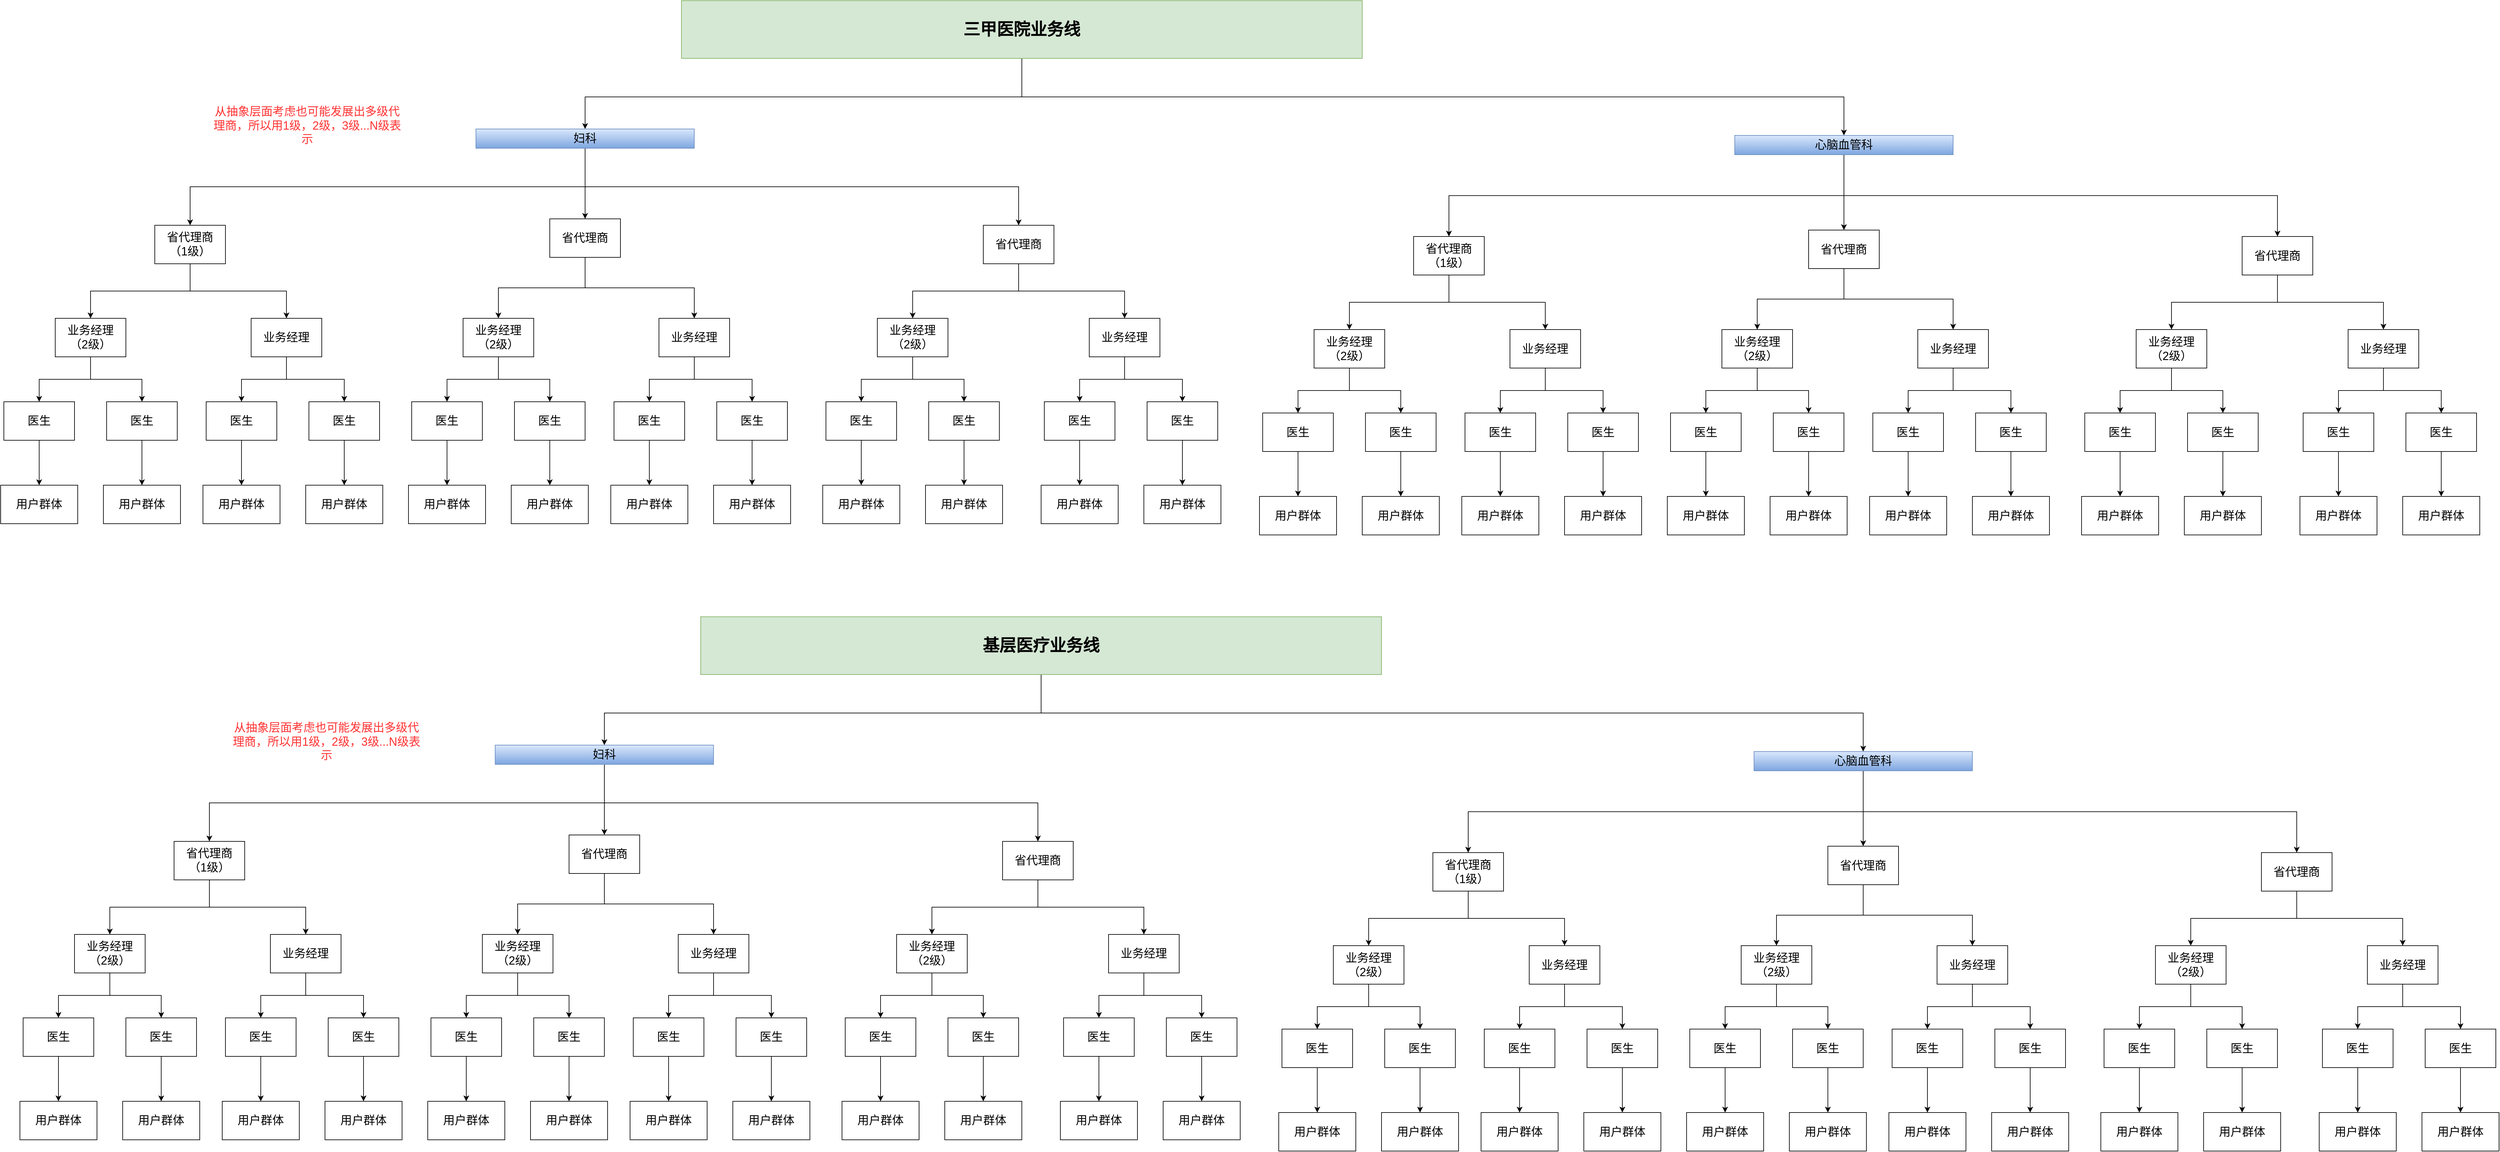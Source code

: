 <mxfile version="18.1.3" type="github">
  <diagram id="aaLygtCqMkGkCgNADrXe" name="Page-1">
    <mxGraphModel dx="3076" dy="794" grid="1" gridSize="10" guides="1" tooltips="1" connect="1" arrows="1" fold="1" page="1" pageScale="1" pageWidth="827" pageHeight="1169" math="0" shadow="0">
      <root>
        <mxCell id="0" />
        <mxCell id="1" parent="0" />
        <mxCell id="-PS9iVtQWXDmLAiY0TyV-3" style="edgeStyle=orthogonalEdgeStyle;rounded=0;orthogonalLoop=1;jettySize=auto;html=1;entryX=0.5;entryY=0;entryDx=0;entryDy=0;fontSize=18;exitX=0.5;exitY=1;exitDx=0;exitDy=0;" edge="1" parent="1" source="-PS9iVtQWXDmLAiY0TyV-1" target="-PS9iVtQWXDmLAiY0TyV-2">
          <mxGeometry relative="1" as="geometry">
            <Array as="points">
              <mxPoint x="430" y="260" />
              <mxPoint x="-250" y="260" />
            </Array>
          </mxGeometry>
        </mxCell>
        <mxCell id="-PS9iVtQWXDmLAiY0TyV-147" style="edgeStyle=orthogonalEdgeStyle;rounded=0;orthogonalLoop=1;jettySize=auto;html=1;fontSize=26;fontColor=#FF3333;exitX=0.5;exitY=1;exitDx=0;exitDy=0;" edge="1" parent="1" source="-PS9iVtQWXDmLAiY0TyV-1" target="-PS9iVtQWXDmLAiY0TyV-82">
          <mxGeometry relative="1" as="geometry">
            <Array as="points">
              <mxPoint x="430" y="260" />
              <mxPoint x="1710" y="260" />
            </Array>
          </mxGeometry>
        </mxCell>
        <mxCell id="-PS9iVtQWXDmLAiY0TyV-1" value="&lt;font size=&quot;1&quot; style=&quot;&quot;&gt;&lt;b style=&quot;font-size: 26px;&quot;&gt;三甲医院业务线&lt;/b&gt;&lt;/font&gt;" style="rounded=0;whiteSpace=wrap;html=1;fillColor=#d5e8d4;strokeColor=#82b366;" vertex="1" parent="1">
          <mxGeometry x="-100" y="110" width="1060" height="90" as="geometry" />
        </mxCell>
        <mxCell id="-PS9iVtQWXDmLAiY0TyV-12" style="edgeStyle=orthogonalEdgeStyle;rounded=0;orthogonalLoop=1;jettySize=auto;html=1;exitX=0.5;exitY=1;exitDx=0;exitDy=0;entryX=0.5;entryY=0;entryDx=0;entryDy=0;fontSize=18;" edge="1" parent="1" source="-PS9iVtQWXDmLAiY0TyV-2" target="-PS9iVtQWXDmLAiY0TyV-4">
          <mxGeometry relative="1" as="geometry" />
        </mxCell>
        <mxCell id="-PS9iVtQWXDmLAiY0TyV-33" style="edgeStyle=orthogonalEdgeStyle;rounded=0;orthogonalLoop=1;jettySize=auto;html=1;fontSize=18;fontColor=#FF3333;" edge="1" parent="1" source="-PS9iVtQWXDmLAiY0TyV-2" target="-PS9iVtQWXDmLAiY0TyV-6">
          <mxGeometry relative="1" as="geometry" />
        </mxCell>
        <mxCell id="-PS9iVtQWXDmLAiY0TyV-75" style="edgeStyle=orthogonalEdgeStyle;rounded=0;orthogonalLoop=1;jettySize=auto;html=1;fontSize=18;fontColor=#FF3333;exitX=0.5;exitY=1;exitDx=0;exitDy=0;" edge="1" parent="1" source="-PS9iVtQWXDmLAiY0TyV-2" target="-PS9iVtQWXDmLAiY0TyV-7">
          <mxGeometry relative="1" as="geometry" />
        </mxCell>
        <mxCell id="-PS9iVtQWXDmLAiY0TyV-2" value="妇科" style="rounded=0;whiteSpace=wrap;html=1;fontSize=18;fillColor=#dae8fc;gradientColor=#7ea6e0;strokeColor=#6c8ebf;" vertex="1" parent="1">
          <mxGeometry x="-420" y="310" width="340" height="30" as="geometry" />
        </mxCell>
        <mxCell id="-PS9iVtQWXDmLAiY0TyV-20" style="edgeStyle=orthogonalEdgeStyle;rounded=0;orthogonalLoop=1;jettySize=auto;html=1;fontSize=18;exitX=0.5;exitY=1;exitDx=0;exitDy=0;" edge="1" parent="1" source="-PS9iVtQWXDmLAiY0TyV-4" target="-PS9iVtQWXDmLAiY0TyV-8">
          <mxGeometry relative="1" as="geometry" />
        </mxCell>
        <mxCell id="-PS9iVtQWXDmLAiY0TyV-23" style="edgeStyle=orthogonalEdgeStyle;rounded=0;orthogonalLoop=1;jettySize=auto;html=1;entryX=0.5;entryY=0;entryDx=0;entryDy=0;fontSize=18;exitX=0.5;exitY=1;exitDx=0;exitDy=0;" edge="1" parent="1" source="-PS9iVtQWXDmLAiY0TyV-4" target="-PS9iVtQWXDmLAiY0TyV-9">
          <mxGeometry relative="1" as="geometry" />
        </mxCell>
        <mxCell id="-PS9iVtQWXDmLAiY0TyV-4" value="省代理商&lt;br&gt;（1级）" style="rounded=0;whiteSpace=wrap;html=1;fontSize=18;" vertex="1" parent="1">
          <mxGeometry x="-920" y="460" width="110" height="60" as="geometry" />
        </mxCell>
        <mxCell id="-PS9iVtQWXDmLAiY0TyV-54" style="edgeStyle=orthogonalEdgeStyle;rounded=0;orthogonalLoop=1;jettySize=auto;html=1;entryX=0.5;entryY=0;entryDx=0;entryDy=0;fontSize=18;fontColor=#FF3333;exitX=0.5;exitY=1;exitDx=0;exitDy=0;" edge="1" parent="1" source="-PS9iVtQWXDmLAiY0TyV-6" target="-PS9iVtQWXDmLAiY0TyV-38">
          <mxGeometry relative="1" as="geometry" />
        </mxCell>
        <mxCell id="-PS9iVtQWXDmLAiY0TyV-55" style="edgeStyle=orthogonalEdgeStyle;rounded=0;orthogonalLoop=1;jettySize=auto;html=1;fontSize=18;fontColor=#FF3333;exitX=0.5;exitY=1;exitDx=0;exitDy=0;" edge="1" parent="1" source="-PS9iVtQWXDmLAiY0TyV-6" target="-PS9iVtQWXDmLAiY0TyV-41">
          <mxGeometry relative="1" as="geometry" />
        </mxCell>
        <mxCell id="-PS9iVtQWXDmLAiY0TyV-6" value="省代理商" style="rounded=0;whiteSpace=wrap;html=1;fontSize=18;" vertex="1" parent="1">
          <mxGeometry x="-305" y="450" width="110" height="60" as="geometry" />
        </mxCell>
        <mxCell id="-PS9iVtQWXDmLAiY0TyV-76" style="edgeStyle=orthogonalEdgeStyle;rounded=0;orthogonalLoop=1;jettySize=auto;html=1;fontSize=18;fontColor=#FF3333;exitX=0.5;exitY=1;exitDx=0;exitDy=0;" edge="1" parent="1" source="-PS9iVtQWXDmLAiY0TyV-7" target="-PS9iVtQWXDmLAiY0TyV-59">
          <mxGeometry relative="1" as="geometry" />
        </mxCell>
        <mxCell id="-PS9iVtQWXDmLAiY0TyV-77" style="edgeStyle=orthogonalEdgeStyle;rounded=0;orthogonalLoop=1;jettySize=auto;html=1;exitX=0.5;exitY=1;exitDx=0;exitDy=0;entryX=0.5;entryY=0;entryDx=0;entryDy=0;fontSize=18;fontColor=#FF3333;" edge="1" parent="1" source="-PS9iVtQWXDmLAiY0TyV-7" target="-PS9iVtQWXDmLAiY0TyV-62">
          <mxGeometry relative="1" as="geometry" />
        </mxCell>
        <mxCell id="-PS9iVtQWXDmLAiY0TyV-7" value="省代理商" style="rounded=0;whiteSpace=wrap;html=1;fontSize=18;" vertex="1" parent="1">
          <mxGeometry x="370" y="460" width="110" height="60" as="geometry" />
        </mxCell>
        <mxCell id="-PS9iVtQWXDmLAiY0TyV-15" style="edgeStyle=orthogonalEdgeStyle;rounded=0;orthogonalLoop=1;jettySize=auto;html=1;fontSize=18;" edge="1" parent="1" source="-PS9iVtQWXDmLAiY0TyV-8" target="-PS9iVtQWXDmLAiY0TyV-10">
          <mxGeometry relative="1" as="geometry" />
        </mxCell>
        <mxCell id="-PS9iVtQWXDmLAiY0TyV-16" style="edgeStyle=orthogonalEdgeStyle;rounded=0;orthogonalLoop=1;jettySize=auto;html=1;fontSize=18;" edge="1" parent="1" source="-PS9iVtQWXDmLAiY0TyV-8" target="-PS9iVtQWXDmLAiY0TyV-11">
          <mxGeometry relative="1" as="geometry" />
        </mxCell>
        <mxCell id="-PS9iVtQWXDmLAiY0TyV-8" value="业务经理&lt;br&gt;（2级）" style="rounded=0;whiteSpace=wrap;html=1;fontSize=18;" vertex="1" parent="1">
          <mxGeometry x="-1075" y="605" width="110" height="60" as="geometry" />
        </mxCell>
        <mxCell id="-PS9iVtQWXDmLAiY0TyV-24" style="edgeStyle=orthogonalEdgeStyle;rounded=0;orthogonalLoop=1;jettySize=auto;html=1;entryX=0.5;entryY=0;entryDx=0;entryDy=0;fontSize=18;" edge="1" parent="1" source="-PS9iVtQWXDmLAiY0TyV-9" target="-PS9iVtQWXDmLAiY0TyV-21">
          <mxGeometry relative="1" as="geometry" />
        </mxCell>
        <mxCell id="-PS9iVtQWXDmLAiY0TyV-25" style="edgeStyle=orthogonalEdgeStyle;rounded=0;orthogonalLoop=1;jettySize=auto;html=1;entryX=0.5;entryY=0;entryDx=0;entryDy=0;fontSize=18;" edge="1" parent="1" source="-PS9iVtQWXDmLAiY0TyV-9" target="-PS9iVtQWXDmLAiY0TyV-22">
          <mxGeometry relative="1" as="geometry" />
        </mxCell>
        <mxCell id="-PS9iVtQWXDmLAiY0TyV-9" value="业务经理" style="rounded=0;whiteSpace=wrap;html=1;fontSize=18;" vertex="1" parent="1">
          <mxGeometry x="-770" y="605" width="110" height="60" as="geometry" />
        </mxCell>
        <mxCell id="-PS9iVtQWXDmLAiY0TyV-18" style="edgeStyle=orthogonalEdgeStyle;rounded=0;orthogonalLoop=1;jettySize=auto;html=1;fontSize=18;" edge="1" parent="1" source="-PS9iVtQWXDmLAiY0TyV-10" target="-PS9iVtQWXDmLAiY0TyV-17">
          <mxGeometry relative="1" as="geometry" />
        </mxCell>
        <mxCell id="-PS9iVtQWXDmLAiY0TyV-10" value="医生" style="rounded=0;whiteSpace=wrap;html=1;fontSize=18;" vertex="1" parent="1">
          <mxGeometry x="-1155" y="735" width="110" height="60" as="geometry" />
        </mxCell>
        <mxCell id="-PS9iVtQWXDmLAiY0TyV-29" style="edgeStyle=orthogonalEdgeStyle;rounded=0;orthogonalLoop=1;jettySize=auto;html=1;fontSize=18;" edge="1" parent="1" source="-PS9iVtQWXDmLAiY0TyV-11" target="-PS9iVtQWXDmLAiY0TyV-26">
          <mxGeometry relative="1" as="geometry" />
        </mxCell>
        <mxCell id="-PS9iVtQWXDmLAiY0TyV-11" value="医生" style="rounded=0;whiteSpace=wrap;html=1;fontSize=18;" vertex="1" parent="1">
          <mxGeometry x="-995" y="735" width="110" height="60" as="geometry" />
        </mxCell>
        <mxCell id="-PS9iVtQWXDmLAiY0TyV-17" value="用户群体" style="rounded=0;whiteSpace=wrap;html=1;fontSize=18;" vertex="1" parent="1">
          <mxGeometry x="-1160" y="865" width="120" height="60" as="geometry" />
        </mxCell>
        <mxCell id="-PS9iVtQWXDmLAiY0TyV-30" style="edgeStyle=orthogonalEdgeStyle;rounded=0;orthogonalLoop=1;jettySize=auto;html=1;entryX=0.5;entryY=0;entryDx=0;entryDy=0;fontSize=18;" edge="1" parent="1" source="-PS9iVtQWXDmLAiY0TyV-21" target="-PS9iVtQWXDmLAiY0TyV-27">
          <mxGeometry relative="1" as="geometry" />
        </mxCell>
        <mxCell id="-PS9iVtQWXDmLAiY0TyV-21" value="医生" style="rounded=0;whiteSpace=wrap;html=1;fontSize=18;" vertex="1" parent="1">
          <mxGeometry x="-840" y="735" width="110" height="60" as="geometry" />
        </mxCell>
        <mxCell id="-PS9iVtQWXDmLAiY0TyV-31" style="edgeStyle=orthogonalEdgeStyle;rounded=0;orthogonalLoop=1;jettySize=auto;html=1;fontSize=18;" edge="1" parent="1" source="-PS9iVtQWXDmLAiY0TyV-22" target="-PS9iVtQWXDmLAiY0TyV-28">
          <mxGeometry relative="1" as="geometry" />
        </mxCell>
        <mxCell id="-PS9iVtQWXDmLAiY0TyV-22" value="医生" style="rounded=0;whiteSpace=wrap;html=1;fontSize=18;" vertex="1" parent="1">
          <mxGeometry x="-680" y="735" width="110" height="60" as="geometry" />
        </mxCell>
        <mxCell id="-PS9iVtQWXDmLAiY0TyV-26" value="用户群体" style="rounded=0;whiteSpace=wrap;html=1;fontSize=18;" vertex="1" parent="1">
          <mxGeometry x="-1000" y="865" width="120" height="60" as="geometry" />
        </mxCell>
        <mxCell id="-PS9iVtQWXDmLAiY0TyV-27" value="用户群体" style="rounded=0;whiteSpace=wrap;html=1;fontSize=18;" vertex="1" parent="1">
          <mxGeometry x="-845" y="865" width="120" height="60" as="geometry" />
        </mxCell>
        <mxCell id="-PS9iVtQWXDmLAiY0TyV-28" value="用户群体" style="rounded=0;whiteSpace=wrap;html=1;fontSize=18;" vertex="1" parent="1">
          <mxGeometry x="-685" y="865" width="120" height="60" as="geometry" />
        </mxCell>
        <mxCell id="-PS9iVtQWXDmLAiY0TyV-32" value="&lt;font color=&quot;#ff3333&quot;&gt;从抽象层面考虑也可能发展出多级代理商，所以用1级，2级，3级...N级表示&lt;/font&gt;" style="text;html=1;strokeColor=none;fillColor=none;align=center;verticalAlign=middle;whiteSpace=wrap;rounded=0;fontSize=18;" vertex="1" parent="1">
          <mxGeometry x="-830" y="260" width="295" height="90" as="geometry" />
        </mxCell>
        <mxCell id="-PS9iVtQWXDmLAiY0TyV-36" style="edgeStyle=orthogonalEdgeStyle;rounded=0;orthogonalLoop=1;jettySize=auto;html=1;fontSize=18;" edge="1" parent="1" source="-PS9iVtQWXDmLAiY0TyV-38" target="-PS9iVtQWXDmLAiY0TyV-43">
          <mxGeometry relative="1" as="geometry" />
        </mxCell>
        <mxCell id="-PS9iVtQWXDmLAiY0TyV-37" style="edgeStyle=orthogonalEdgeStyle;rounded=0;orthogonalLoop=1;jettySize=auto;html=1;fontSize=18;" edge="1" parent="1" source="-PS9iVtQWXDmLAiY0TyV-38" target="-PS9iVtQWXDmLAiY0TyV-45">
          <mxGeometry relative="1" as="geometry" />
        </mxCell>
        <mxCell id="-PS9iVtQWXDmLAiY0TyV-38" value="业务经理&lt;br&gt;（2级）" style="rounded=0;whiteSpace=wrap;html=1;fontSize=18;" vertex="1" parent="1">
          <mxGeometry x="-440" y="605" width="110" height="60" as="geometry" />
        </mxCell>
        <mxCell id="-PS9iVtQWXDmLAiY0TyV-39" style="edgeStyle=orthogonalEdgeStyle;rounded=0;orthogonalLoop=1;jettySize=auto;html=1;entryX=0.5;entryY=0;entryDx=0;entryDy=0;fontSize=18;" edge="1" parent="1" source="-PS9iVtQWXDmLAiY0TyV-41" target="-PS9iVtQWXDmLAiY0TyV-48">
          <mxGeometry relative="1" as="geometry" />
        </mxCell>
        <mxCell id="-PS9iVtQWXDmLAiY0TyV-40" style="edgeStyle=orthogonalEdgeStyle;rounded=0;orthogonalLoop=1;jettySize=auto;html=1;entryX=0.5;entryY=0;entryDx=0;entryDy=0;fontSize=18;" edge="1" parent="1" source="-PS9iVtQWXDmLAiY0TyV-41" target="-PS9iVtQWXDmLAiY0TyV-50">
          <mxGeometry relative="1" as="geometry" />
        </mxCell>
        <mxCell id="-PS9iVtQWXDmLAiY0TyV-41" value="业务经理" style="rounded=0;whiteSpace=wrap;html=1;fontSize=18;" vertex="1" parent="1">
          <mxGeometry x="-135" y="605" width="110" height="60" as="geometry" />
        </mxCell>
        <mxCell id="-PS9iVtQWXDmLAiY0TyV-42" style="edgeStyle=orthogonalEdgeStyle;rounded=0;orthogonalLoop=1;jettySize=auto;html=1;fontSize=18;" edge="1" parent="1" source="-PS9iVtQWXDmLAiY0TyV-43" target="-PS9iVtQWXDmLAiY0TyV-46">
          <mxGeometry relative="1" as="geometry" />
        </mxCell>
        <mxCell id="-PS9iVtQWXDmLAiY0TyV-43" value="医生" style="rounded=0;whiteSpace=wrap;html=1;fontSize=18;" vertex="1" parent="1">
          <mxGeometry x="-520" y="735" width="110" height="60" as="geometry" />
        </mxCell>
        <mxCell id="-PS9iVtQWXDmLAiY0TyV-44" style="edgeStyle=orthogonalEdgeStyle;rounded=0;orthogonalLoop=1;jettySize=auto;html=1;fontSize=18;" edge="1" parent="1" source="-PS9iVtQWXDmLAiY0TyV-45" target="-PS9iVtQWXDmLAiY0TyV-51">
          <mxGeometry relative="1" as="geometry" />
        </mxCell>
        <mxCell id="-PS9iVtQWXDmLAiY0TyV-45" value="医生" style="rounded=0;whiteSpace=wrap;html=1;fontSize=18;" vertex="1" parent="1">
          <mxGeometry x="-360" y="735" width="110" height="60" as="geometry" />
        </mxCell>
        <mxCell id="-PS9iVtQWXDmLAiY0TyV-46" value="用户群体" style="rounded=0;whiteSpace=wrap;html=1;fontSize=18;" vertex="1" parent="1">
          <mxGeometry x="-525" y="865" width="120" height="60" as="geometry" />
        </mxCell>
        <mxCell id="-PS9iVtQWXDmLAiY0TyV-47" style="edgeStyle=orthogonalEdgeStyle;rounded=0;orthogonalLoop=1;jettySize=auto;html=1;entryX=0.5;entryY=0;entryDx=0;entryDy=0;fontSize=18;" edge="1" parent="1" source="-PS9iVtQWXDmLAiY0TyV-48" target="-PS9iVtQWXDmLAiY0TyV-52">
          <mxGeometry relative="1" as="geometry" />
        </mxCell>
        <mxCell id="-PS9iVtQWXDmLAiY0TyV-48" value="医生" style="rounded=0;whiteSpace=wrap;html=1;fontSize=18;" vertex="1" parent="1">
          <mxGeometry x="-205" y="735" width="110" height="60" as="geometry" />
        </mxCell>
        <mxCell id="-PS9iVtQWXDmLAiY0TyV-49" style="edgeStyle=orthogonalEdgeStyle;rounded=0;orthogonalLoop=1;jettySize=auto;html=1;fontSize=18;" edge="1" parent="1" source="-PS9iVtQWXDmLAiY0TyV-50" target="-PS9iVtQWXDmLAiY0TyV-53">
          <mxGeometry relative="1" as="geometry" />
        </mxCell>
        <mxCell id="-PS9iVtQWXDmLAiY0TyV-50" value="医生" style="rounded=0;whiteSpace=wrap;html=1;fontSize=18;" vertex="1" parent="1">
          <mxGeometry x="-45" y="735" width="110" height="60" as="geometry" />
        </mxCell>
        <mxCell id="-PS9iVtQWXDmLAiY0TyV-51" value="用户群体" style="rounded=0;whiteSpace=wrap;html=1;fontSize=18;" vertex="1" parent="1">
          <mxGeometry x="-365" y="865" width="120" height="60" as="geometry" />
        </mxCell>
        <mxCell id="-PS9iVtQWXDmLAiY0TyV-52" value="用户群体" style="rounded=0;whiteSpace=wrap;html=1;fontSize=18;" vertex="1" parent="1">
          <mxGeometry x="-210" y="865" width="120" height="60" as="geometry" />
        </mxCell>
        <mxCell id="-PS9iVtQWXDmLAiY0TyV-53" value="用户群体" style="rounded=0;whiteSpace=wrap;html=1;fontSize=18;" vertex="1" parent="1">
          <mxGeometry x="-50" y="865" width="120" height="60" as="geometry" />
        </mxCell>
        <mxCell id="-PS9iVtQWXDmLAiY0TyV-57" style="edgeStyle=orthogonalEdgeStyle;rounded=0;orthogonalLoop=1;jettySize=auto;html=1;fontSize=18;" edge="1" parent="1" source="-PS9iVtQWXDmLAiY0TyV-59" target="-PS9iVtQWXDmLAiY0TyV-64">
          <mxGeometry relative="1" as="geometry" />
        </mxCell>
        <mxCell id="-PS9iVtQWXDmLAiY0TyV-58" style="edgeStyle=orthogonalEdgeStyle;rounded=0;orthogonalLoop=1;jettySize=auto;html=1;fontSize=18;" edge="1" parent="1" source="-PS9iVtQWXDmLAiY0TyV-59" target="-PS9iVtQWXDmLAiY0TyV-66">
          <mxGeometry relative="1" as="geometry" />
        </mxCell>
        <mxCell id="-PS9iVtQWXDmLAiY0TyV-59" value="业务经理&lt;br&gt;（2级）" style="rounded=0;whiteSpace=wrap;html=1;fontSize=18;" vertex="1" parent="1">
          <mxGeometry x="205" y="605" width="110" height="60" as="geometry" />
        </mxCell>
        <mxCell id="-PS9iVtQWXDmLAiY0TyV-60" style="edgeStyle=orthogonalEdgeStyle;rounded=0;orthogonalLoop=1;jettySize=auto;html=1;entryX=0.5;entryY=0;entryDx=0;entryDy=0;fontSize=18;" edge="1" parent="1" source="-PS9iVtQWXDmLAiY0TyV-62" target="-PS9iVtQWXDmLAiY0TyV-69">
          <mxGeometry relative="1" as="geometry" />
        </mxCell>
        <mxCell id="-PS9iVtQWXDmLAiY0TyV-61" style="edgeStyle=orthogonalEdgeStyle;rounded=0;orthogonalLoop=1;jettySize=auto;html=1;entryX=0.5;entryY=0;entryDx=0;entryDy=0;fontSize=18;" edge="1" parent="1" source="-PS9iVtQWXDmLAiY0TyV-62" target="-PS9iVtQWXDmLAiY0TyV-71">
          <mxGeometry relative="1" as="geometry" />
        </mxCell>
        <mxCell id="-PS9iVtQWXDmLAiY0TyV-62" value="业务经理" style="rounded=0;whiteSpace=wrap;html=1;fontSize=18;" vertex="1" parent="1">
          <mxGeometry x="535" y="605" width="110" height="60" as="geometry" />
        </mxCell>
        <mxCell id="-PS9iVtQWXDmLAiY0TyV-63" style="edgeStyle=orthogonalEdgeStyle;rounded=0;orthogonalLoop=1;jettySize=auto;html=1;fontSize=18;" edge="1" parent="1" source="-PS9iVtQWXDmLAiY0TyV-64" target="-PS9iVtQWXDmLAiY0TyV-67">
          <mxGeometry relative="1" as="geometry" />
        </mxCell>
        <mxCell id="-PS9iVtQWXDmLAiY0TyV-64" value="医生" style="rounded=0;whiteSpace=wrap;html=1;fontSize=18;" vertex="1" parent="1">
          <mxGeometry x="125" y="735" width="110" height="60" as="geometry" />
        </mxCell>
        <mxCell id="-PS9iVtQWXDmLAiY0TyV-65" style="edgeStyle=orthogonalEdgeStyle;rounded=0;orthogonalLoop=1;jettySize=auto;html=1;fontSize=18;" edge="1" parent="1" source="-PS9iVtQWXDmLAiY0TyV-66" target="-PS9iVtQWXDmLAiY0TyV-72">
          <mxGeometry relative="1" as="geometry" />
        </mxCell>
        <mxCell id="-PS9iVtQWXDmLAiY0TyV-66" value="医生" style="rounded=0;whiteSpace=wrap;html=1;fontSize=18;" vertex="1" parent="1">
          <mxGeometry x="285" y="735" width="110" height="60" as="geometry" />
        </mxCell>
        <mxCell id="-PS9iVtQWXDmLAiY0TyV-67" value="用户群体" style="rounded=0;whiteSpace=wrap;html=1;fontSize=18;" vertex="1" parent="1">
          <mxGeometry x="120" y="865" width="120" height="60" as="geometry" />
        </mxCell>
        <mxCell id="-PS9iVtQWXDmLAiY0TyV-68" style="edgeStyle=orthogonalEdgeStyle;rounded=0;orthogonalLoop=1;jettySize=auto;html=1;entryX=0.5;entryY=0;entryDx=0;entryDy=0;fontSize=18;" edge="1" parent="1" source="-PS9iVtQWXDmLAiY0TyV-69" target="-PS9iVtQWXDmLAiY0TyV-73">
          <mxGeometry relative="1" as="geometry" />
        </mxCell>
        <mxCell id="-PS9iVtQWXDmLAiY0TyV-69" value="医生" style="rounded=0;whiteSpace=wrap;html=1;fontSize=18;" vertex="1" parent="1">
          <mxGeometry x="465" y="735" width="110" height="60" as="geometry" />
        </mxCell>
        <mxCell id="-PS9iVtQWXDmLAiY0TyV-70" style="edgeStyle=orthogonalEdgeStyle;rounded=0;orthogonalLoop=1;jettySize=auto;html=1;fontSize=18;" edge="1" parent="1" source="-PS9iVtQWXDmLAiY0TyV-71" target="-PS9iVtQWXDmLAiY0TyV-74">
          <mxGeometry relative="1" as="geometry" />
        </mxCell>
        <mxCell id="-PS9iVtQWXDmLAiY0TyV-71" value="医生" style="rounded=0;whiteSpace=wrap;html=1;fontSize=18;" vertex="1" parent="1">
          <mxGeometry x="625" y="735" width="110" height="60" as="geometry" />
        </mxCell>
        <mxCell id="-PS9iVtQWXDmLAiY0TyV-72" value="用户群体" style="rounded=0;whiteSpace=wrap;html=1;fontSize=18;" vertex="1" parent="1">
          <mxGeometry x="280" y="865" width="120" height="60" as="geometry" />
        </mxCell>
        <mxCell id="-PS9iVtQWXDmLAiY0TyV-73" value="用户群体" style="rounded=0;whiteSpace=wrap;html=1;fontSize=18;" vertex="1" parent="1">
          <mxGeometry x="460" y="865" width="120" height="60" as="geometry" />
        </mxCell>
        <mxCell id="-PS9iVtQWXDmLAiY0TyV-74" value="用户群体" style="rounded=0;whiteSpace=wrap;html=1;fontSize=18;" vertex="1" parent="1">
          <mxGeometry x="620" y="865" width="120" height="60" as="geometry" />
        </mxCell>
        <mxCell id="-PS9iVtQWXDmLAiY0TyV-79" style="edgeStyle=orthogonalEdgeStyle;rounded=0;orthogonalLoop=1;jettySize=auto;html=1;exitX=0.5;exitY=1;exitDx=0;exitDy=0;entryX=0.5;entryY=0;entryDx=0;entryDy=0;fontSize=18;" edge="1" parent="1" source="-PS9iVtQWXDmLAiY0TyV-82" target="-PS9iVtQWXDmLAiY0TyV-85">
          <mxGeometry relative="1" as="geometry" />
        </mxCell>
        <mxCell id="-PS9iVtQWXDmLAiY0TyV-80" style="edgeStyle=orthogonalEdgeStyle;rounded=0;orthogonalLoop=1;jettySize=auto;html=1;fontSize=18;fontColor=#FF3333;" edge="1" parent="1" source="-PS9iVtQWXDmLAiY0TyV-82" target="-PS9iVtQWXDmLAiY0TyV-88">
          <mxGeometry relative="1" as="geometry" />
        </mxCell>
        <mxCell id="-PS9iVtQWXDmLAiY0TyV-81" style="edgeStyle=orthogonalEdgeStyle;rounded=0;orthogonalLoop=1;jettySize=auto;html=1;fontSize=18;fontColor=#FF3333;exitX=0.5;exitY=1;exitDx=0;exitDy=0;" edge="1" parent="1" source="-PS9iVtQWXDmLAiY0TyV-82" target="-PS9iVtQWXDmLAiY0TyV-91">
          <mxGeometry relative="1" as="geometry" />
        </mxCell>
        <mxCell id="-PS9iVtQWXDmLAiY0TyV-82" value="心脑血管科" style="rounded=0;whiteSpace=wrap;html=1;fontSize=18;fillColor=#dae8fc;gradientColor=#7ea6e0;strokeColor=#6c8ebf;" vertex="1" parent="1">
          <mxGeometry x="1540" y="320" width="340" height="30" as="geometry" />
        </mxCell>
        <mxCell id="-PS9iVtQWXDmLAiY0TyV-83" style="edgeStyle=orthogonalEdgeStyle;rounded=0;orthogonalLoop=1;jettySize=auto;html=1;fontSize=18;exitX=0.5;exitY=1;exitDx=0;exitDy=0;" edge="1" parent="1" source="-PS9iVtQWXDmLAiY0TyV-85" target="-PS9iVtQWXDmLAiY0TyV-94">
          <mxGeometry relative="1" as="geometry" />
        </mxCell>
        <mxCell id="-PS9iVtQWXDmLAiY0TyV-84" style="edgeStyle=orthogonalEdgeStyle;rounded=0;orthogonalLoop=1;jettySize=auto;html=1;entryX=0.5;entryY=0;entryDx=0;entryDy=0;fontSize=18;exitX=0.5;exitY=1;exitDx=0;exitDy=0;" edge="1" parent="1" source="-PS9iVtQWXDmLAiY0TyV-85" target="-PS9iVtQWXDmLAiY0TyV-97">
          <mxGeometry relative="1" as="geometry" />
        </mxCell>
        <mxCell id="-PS9iVtQWXDmLAiY0TyV-85" value="省代理商&lt;br&gt;（1级）" style="rounded=0;whiteSpace=wrap;html=1;fontSize=18;" vertex="1" parent="1">
          <mxGeometry x="1040" y="477.5" width="110" height="60" as="geometry" />
        </mxCell>
        <mxCell id="-PS9iVtQWXDmLAiY0TyV-86" style="edgeStyle=orthogonalEdgeStyle;rounded=0;orthogonalLoop=1;jettySize=auto;html=1;entryX=0.5;entryY=0;entryDx=0;entryDy=0;fontSize=18;fontColor=#FF3333;exitX=0.5;exitY=1;exitDx=0;exitDy=0;" edge="1" parent="1" source="-PS9iVtQWXDmLAiY0TyV-88" target="-PS9iVtQWXDmLAiY0TyV-113">
          <mxGeometry relative="1" as="geometry" />
        </mxCell>
        <mxCell id="-PS9iVtQWXDmLAiY0TyV-87" style="edgeStyle=orthogonalEdgeStyle;rounded=0;orthogonalLoop=1;jettySize=auto;html=1;fontSize=18;fontColor=#FF3333;exitX=0.5;exitY=1;exitDx=0;exitDy=0;" edge="1" parent="1" source="-PS9iVtQWXDmLAiY0TyV-88" target="-PS9iVtQWXDmLAiY0TyV-116">
          <mxGeometry relative="1" as="geometry" />
        </mxCell>
        <mxCell id="-PS9iVtQWXDmLAiY0TyV-88" value="省代理商" style="rounded=0;whiteSpace=wrap;html=1;fontSize=18;" vertex="1" parent="1">
          <mxGeometry x="1655" y="467.5" width="110" height="60" as="geometry" />
        </mxCell>
        <mxCell id="-PS9iVtQWXDmLAiY0TyV-89" style="edgeStyle=orthogonalEdgeStyle;rounded=0;orthogonalLoop=1;jettySize=auto;html=1;fontSize=18;fontColor=#FF3333;exitX=0.5;exitY=1;exitDx=0;exitDy=0;" edge="1" parent="1" source="-PS9iVtQWXDmLAiY0TyV-91" target="-PS9iVtQWXDmLAiY0TyV-131">
          <mxGeometry relative="1" as="geometry" />
        </mxCell>
        <mxCell id="-PS9iVtQWXDmLAiY0TyV-90" style="edgeStyle=orthogonalEdgeStyle;rounded=0;orthogonalLoop=1;jettySize=auto;html=1;exitX=0.5;exitY=1;exitDx=0;exitDy=0;entryX=0.5;entryY=0;entryDx=0;entryDy=0;fontSize=18;fontColor=#FF3333;" edge="1" parent="1" source="-PS9iVtQWXDmLAiY0TyV-91" target="-PS9iVtQWXDmLAiY0TyV-134">
          <mxGeometry relative="1" as="geometry" />
        </mxCell>
        <mxCell id="-PS9iVtQWXDmLAiY0TyV-91" value="省代理商" style="rounded=0;whiteSpace=wrap;html=1;fontSize=18;" vertex="1" parent="1">
          <mxGeometry x="2330" y="477.5" width="110" height="60" as="geometry" />
        </mxCell>
        <mxCell id="-PS9iVtQWXDmLAiY0TyV-92" style="edgeStyle=orthogonalEdgeStyle;rounded=0;orthogonalLoop=1;jettySize=auto;html=1;fontSize=18;" edge="1" parent="1" source="-PS9iVtQWXDmLAiY0TyV-94" target="-PS9iVtQWXDmLAiY0TyV-99">
          <mxGeometry relative="1" as="geometry" />
        </mxCell>
        <mxCell id="-PS9iVtQWXDmLAiY0TyV-93" style="edgeStyle=orthogonalEdgeStyle;rounded=0;orthogonalLoop=1;jettySize=auto;html=1;fontSize=18;" edge="1" parent="1" source="-PS9iVtQWXDmLAiY0TyV-94" target="-PS9iVtQWXDmLAiY0TyV-101">
          <mxGeometry relative="1" as="geometry" />
        </mxCell>
        <mxCell id="-PS9iVtQWXDmLAiY0TyV-94" value="业务经理&lt;br&gt;（2级）" style="rounded=0;whiteSpace=wrap;html=1;fontSize=18;" vertex="1" parent="1">
          <mxGeometry x="885" y="622.5" width="110" height="60" as="geometry" />
        </mxCell>
        <mxCell id="-PS9iVtQWXDmLAiY0TyV-95" style="edgeStyle=orthogonalEdgeStyle;rounded=0;orthogonalLoop=1;jettySize=auto;html=1;entryX=0.5;entryY=0;entryDx=0;entryDy=0;fontSize=18;" edge="1" parent="1" source="-PS9iVtQWXDmLAiY0TyV-97" target="-PS9iVtQWXDmLAiY0TyV-104">
          <mxGeometry relative="1" as="geometry" />
        </mxCell>
        <mxCell id="-PS9iVtQWXDmLAiY0TyV-96" style="edgeStyle=orthogonalEdgeStyle;rounded=0;orthogonalLoop=1;jettySize=auto;html=1;entryX=0.5;entryY=0;entryDx=0;entryDy=0;fontSize=18;" edge="1" parent="1" source="-PS9iVtQWXDmLAiY0TyV-97" target="-PS9iVtQWXDmLAiY0TyV-106">
          <mxGeometry relative="1" as="geometry" />
        </mxCell>
        <mxCell id="-PS9iVtQWXDmLAiY0TyV-97" value="业务经理" style="rounded=0;whiteSpace=wrap;html=1;fontSize=18;" vertex="1" parent="1">
          <mxGeometry x="1190" y="622.5" width="110" height="60" as="geometry" />
        </mxCell>
        <mxCell id="-PS9iVtQWXDmLAiY0TyV-98" style="edgeStyle=orthogonalEdgeStyle;rounded=0;orthogonalLoop=1;jettySize=auto;html=1;fontSize=18;" edge="1" parent="1" source="-PS9iVtQWXDmLAiY0TyV-99" target="-PS9iVtQWXDmLAiY0TyV-102">
          <mxGeometry relative="1" as="geometry" />
        </mxCell>
        <mxCell id="-PS9iVtQWXDmLAiY0TyV-99" value="医生" style="rounded=0;whiteSpace=wrap;html=1;fontSize=18;" vertex="1" parent="1">
          <mxGeometry x="805" y="752.5" width="110" height="60" as="geometry" />
        </mxCell>
        <mxCell id="-PS9iVtQWXDmLAiY0TyV-100" style="edgeStyle=orthogonalEdgeStyle;rounded=0;orthogonalLoop=1;jettySize=auto;html=1;fontSize=18;" edge="1" parent="1" source="-PS9iVtQWXDmLAiY0TyV-101" target="-PS9iVtQWXDmLAiY0TyV-107">
          <mxGeometry relative="1" as="geometry" />
        </mxCell>
        <mxCell id="-PS9iVtQWXDmLAiY0TyV-101" value="医生" style="rounded=0;whiteSpace=wrap;html=1;fontSize=18;" vertex="1" parent="1">
          <mxGeometry x="965" y="752.5" width="110" height="60" as="geometry" />
        </mxCell>
        <mxCell id="-PS9iVtQWXDmLAiY0TyV-102" value="用户群体" style="rounded=0;whiteSpace=wrap;html=1;fontSize=18;" vertex="1" parent="1">
          <mxGeometry x="800" y="882.5" width="120" height="60" as="geometry" />
        </mxCell>
        <mxCell id="-PS9iVtQWXDmLAiY0TyV-103" style="edgeStyle=orthogonalEdgeStyle;rounded=0;orthogonalLoop=1;jettySize=auto;html=1;entryX=0.5;entryY=0;entryDx=0;entryDy=0;fontSize=18;" edge="1" parent="1" source="-PS9iVtQWXDmLAiY0TyV-104" target="-PS9iVtQWXDmLAiY0TyV-108">
          <mxGeometry relative="1" as="geometry" />
        </mxCell>
        <mxCell id="-PS9iVtQWXDmLAiY0TyV-104" value="医生" style="rounded=0;whiteSpace=wrap;html=1;fontSize=18;" vertex="1" parent="1">
          <mxGeometry x="1120" y="752.5" width="110" height="60" as="geometry" />
        </mxCell>
        <mxCell id="-PS9iVtQWXDmLAiY0TyV-105" style="edgeStyle=orthogonalEdgeStyle;rounded=0;orthogonalLoop=1;jettySize=auto;html=1;fontSize=18;" edge="1" parent="1" source="-PS9iVtQWXDmLAiY0TyV-106" target="-PS9iVtQWXDmLAiY0TyV-109">
          <mxGeometry relative="1" as="geometry" />
        </mxCell>
        <mxCell id="-PS9iVtQWXDmLAiY0TyV-106" value="医生" style="rounded=0;whiteSpace=wrap;html=1;fontSize=18;" vertex="1" parent="1">
          <mxGeometry x="1280" y="752.5" width="110" height="60" as="geometry" />
        </mxCell>
        <mxCell id="-PS9iVtQWXDmLAiY0TyV-107" value="用户群体" style="rounded=0;whiteSpace=wrap;html=1;fontSize=18;" vertex="1" parent="1">
          <mxGeometry x="960" y="882.5" width="120" height="60" as="geometry" />
        </mxCell>
        <mxCell id="-PS9iVtQWXDmLAiY0TyV-108" value="用户群体" style="rounded=0;whiteSpace=wrap;html=1;fontSize=18;" vertex="1" parent="1">
          <mxGeometry x="1115" y="882.5" width="120" height="60" as="geometry" />
        </mxCell>
        <mxCell id="-PS9iVtQWXDmLAiY0TyV-109" value="用户群体" style="rounded=0;whiteSpace=wrap;html=1;fontSize=18;" vertex="1" parent="1">
          <mxGeometry x="1275" y="882.5" width="120" height="60" as="geometry" />
        </mxCell>
        <mxCell id="-PS9iVtQWXDmLAiY0TyV-111" style="edgeStyle=orthogonalEdgeStyle;rounded=0;orthogonalLoop=1;jettySize=auto;html=1;fontSize=18;" edge="1" parent="1" source="-PS9iVtQWXDmLAiY0TyV-113" target="-PS9iVtQWXDmLAiY0TyV-118">
          <mxGeometry relative="1" as="geometry" />
        </mxCell>
        <mxCell id="-PS9iVtQWXDmLAiY0TyV-112" style="edgeStyle=orthogonalEdgeStyle;rounded=0;orthogonalLoop=1;jettySize=auto;html=1;fontSize=18;" edge="1" parent="1" source="-PS9iVtQWXDmLAiY0TyV-113" target="-PS9iVtQWXDmLAiY0TyV-120">
          <mxGeometry relative="1" as="geometry" />
        </mxCell>
        <mxCell id="-PS9iVtQWXDmLAiY0TyV-113" value="业务经理&lt;br&gt;（2级）" style="rounded=0;whiteSpace=wrap;html=1;fontSize=18;" vertex="1" parent="1">
          <mxGeometry x="1520" y="622.5" width="110" height="60" as="geometry" />
        </mxCell>
        <mxCell id="-PS9iVtQWXDmLAiY0TyV-114" style="edgeStyle=orthogonalEdgeStyle;rounded=0;orthogonalLoop=1;jettySize=auto;html=1;entryX=0.5;entryY=0;entryDx=0;entryDy=0;fontSize=18;" edge="1" parent="1" source="-PS9iVtQWXDmLAiY0TyV-116" target="-PS9iVtQWXDmLAiY0TyV-123">
          <mxGeometry relative="1" as="geometry" />
        </mxCell>
        <mxCell id="-PS9iVtQWXDmLAiY0TyV-115" style="edgeStyle=orthogonalEdgeStyle;rounded=0;orthogonalLoop=1;jettySize=auto;html=1;entryX=0.5;entryY=0;entryDx=0;entryDy=0;fontSize=18;" edge="1" parent="1" source="-PS9iVtQWXDmLAiY0TyV-116" target="-PS9iVtQWXDmLAiY0TyV-125">
          <mxGeometry relative="1" as="geometry" />
        </mxCell>
        <mxCell id="-PS9iVtQWXDmLAiY0TyV-116" value="业务经理" style="rounded=0;whiteSpace=wrap;html=1;fontSize=18;" vertex="1" parent="1">
          <mxGeometry x="1825" y="622.5" width="110" height="60" as="geometry" />
        </mxCell>
        <mxCell id="-PS9iVtQWXDmLAiY0TyV-117" style="edgeStyle=orthogonalEdgeStyle;rounded=0;orthogonalLoop=1;jettySize=auto;html=1;fontSize=18;" edge="1" parent="1" source="-PS9iVtQWXDmLAiY0TyV-118" target="-PS9iVtQWXDmLAiY0TyV-121">
          <mxGeometry relative="1" as="geometry" />
        </mxCell>
        <mxCell id="-PS9iVtQWXDmLAiY0TyV-118" value="医生" style="rounded=0;whiteSpace=wrap;html=1;fontSize=18;" vertex="1" parent="1">
          <mxGeometry x="1440" y="752.5" width="110" height="60" as="geometry" />
        </mxCell>
        <mxCell id="-PS9iVtQWXDmLAiY0TyV-119" style="edgeStyle=orthogonalEdgeStyle;rounded=0;orthogonalLoop=1;jettySize=auto;html=1;fontSize=18;" edge="1" parent="1" source="-PS9iVtQWXDmLAiY0TyV-120" target="-PS9iVtQWXDmLAiY0TyV-126">
          <mxGeometry relative="1" as="geometry" />
        </mxCell>
        <mxCell id="-PS9iVtQWXDmLAiY0TyV-120" value="医生" style="rounded=0;whiteSpace=wrap;html=1;fontSize=18;" vertex="1" parent="1">
          <mxGeometry x="1600" y="752.5" width="110" height="60" as="geometry" />
        </mxCell>
        <mxCell id="-PS9iVtQWXDmLAiY0TyV-121" value="用户群体" style="rounded=0;whiteSpace=wrap;html=1;fontSize=18;" vertex="1" parent="1">
          <mxGeometry x="1435" y="882.5" width="120" height="60" as="geometry" />
        </mxCell>
        <mxCell id="-PS9iVtQWXDmLAiY0TyV-122" style="edgeStyle=orthogonalEdgeStyle;rounded=0;orthogonalLoop=1;jettySize=auto;html=1;entryX=0.5;entryY=0;entryDx=0;entryDy=0;fontSize=18;" edge="1" parent="1" source="-PS9iVtQWXDmLAiY0TyV-123" target="-PS9iVtQWXDmLAiY0TyV-127">
          <mxGeometry relative="1" as="geometry" />
        </mxCell>
        <mxCell id="-PS9iVtQWXDmLAiY0TyV-123" value="医生" style="rounded=0;whiteSpace=wrap;html=1;fontSize=18;" vertex="1" parent="1">
          <mxGeometry x="1755" y="752.5" width="110" height="60" as="geometry" />
        </mxCell>
        <mxCell id="-PS9iVtQWXDmLAiY0TyV-124" style="edgeStyle=orthogonalEdgeStyle;rounded=0;orthogonalLoop=1;jettySize=auto;html=1;fontSize=18;" edge="1" parent="1" source="-PS9iVtQWXDmLAiY0TyV-125" target="-PS9iVtQWXDmLAiY0TyV-128">
          <mxGeometry relative="1" as="geometry" />
        </mxCell>
        <mxCell id="-PS9iVtQWXDmLAiY0TyV-125" value="医生" style="rounded=0;whiteSpace=wrap;html=1;fontSize=18;" vertex="1" parent="1">
          <mxGeometry x="1915" y="752.5" width="110" height="60" as="geometry" />
        </mxCell>
        <mxCell id="-PS9iVtQWXDmLAiY0TyV-126" value="用户群体" style="rounded=0;whiteSpace=wrap;html=1;fontSize=18;" vertex="1" parent="1">
          <mxGeometry x="1595" y="882.5" width="120" height="60" as="geometry" />
        </mxCell>
        <mxCell id="-PS9iVtQWXDmLAiY0TyV-127" value="用户群体" style="rounded=0;whiteSpace=wrap;html=1;fontSize=18;" vertex="1" parent="1">
          <mxGeometry x="1750" y="882.5" width="120" height="60" as="geometry" />
        </mxCell>
        <mxCell id="-PS9iVtQWXDmLAiY0TyV-128" value="用户群体" style="rounded=0;whiteSpace=wrap;html=1;fontSize=18;" vertex="1" parent="1">
          <mxGeometry x="1910" y="882.5" width="120" height="60" as="geometry" />
        </mxCell>
        <mxCell id="-PS9iVtQWXDmLAiY0TyV-129" style="edgeStyle=orthogonalEdgeStyle;rounded=0;orthogonalLoop=1;jettySize=auto;html=1;fontSize=18;" edge="1" parent="1" source="-PS9iVtQWXDmLAiY0TyV-131" target="-PS9iVtQWXDmLAiY0TyV-136">
          <mxGeometry relative="1" as="geometry" />
        </mxCell>
        <mxCell id="-PS9iVtQWXDmLAiY0TyV-130" style="edgeStyle=orthogonalEdgeStyle;rounded=0;orthogonalLoop=1;jettySize=auto;html=1;fontSize=18;" edge="1" parent="1" source="-PS9iVtQWXDmLAiY0TyV-131" target="-PS9iVtQWXDmLAiY0TyV-138">
          <mxGeometry relative="1" as="geometry" />
        </mxCell>
        <mxCell id="-PS9iVtQWXDmLAiY0TyV-131" value="业务经理&lt;br&gt;（2级）" style="rounded=0;whiteSpace=wrap;html=1;fontSize=18;" vertex="1" parent="1">
          <mxGeometry x="2165" y="622.5" width="110" height="60" as="geometry" />
        </mxCell>
        <mxCell id="-PS9iVtQWXDmLAiY0TyV-132" style="edgeStyle=orthogonalEdgeStyle;rounded=0;orthogonalLoop=1;jettySize=auto;html=1;entryX=0.5;entryY=0;entryDx=0;entryDy=0;fontSize=18;" edge="1" parent="1" source="-PS9iVtQWXDmLAiY0TyV-134" target="-PS9iVtQWXDmLAiY0TyV-141">
          <mxGeometry relative="1" as="geometry" />
        </mxCell>
        <mxCell id="-PS9iVtQWXDmLAiY0TyV-133" style="edgeStyle=orthogonalEdgeStyle;rounded=0;orthogonalLoop=1;jettySize=auto;html=1;entryX=0.5;entryY=0;entryDx=0;entryDy=0;fontSize=18;" edge="1" parent="1" source="-PS9iVtQWXDmLAiY0TyV-134" target="-PS9iVtQWXDmLAiY0TyV-143">
          <mxGeometry relative="1" as="geometry" />
        </mxCell>
        <mxCell id="-PS9iVtQWXDmLAiY0TyV-134" value="业务经理" style="rounded=0;whiteSpace=wrap;html=1;fontSize=18;" vertex="1" parent="1">
          <mxGeometry x="2495" y="622.5" width="110" height="60" as="geometry" />
        </mxCell>
        <mxCell id="-PS9iVtQWXDmLAiY0TyV-135" style="edgeStyle=orthogonalEdgeStyle;rounded=0;orthogonalLoop=1;jettySize=auto;html=1;fontSize=18;" edge="1" parent="1" source="-PS9iVtQWXDmLAiY0TyV-136" target="-PS9iVtQWXDmLAiY0TyV-139">
          <mxGeometry relative="1" as="geometry" />
        </mxCell>
        <mxCell id="-PS9iVtQWXDmLAiY0TyV-136" value="医生" style="rounded=0;whiteSpace=wrap;html=1;fontSize=18;" vertex="1" parent="1">
          <mxGeometry x="2085" y="752.5" width="110" height="60" as="geometry" />
        </mxCell>
        <mxCell id="-PS9iVtQWXDmLAiY0TyV-137" style="edgeStyle=orthogonalEdgeStyle;rounded=0;orthogonalLoop=1;jettySize=auto;html=1;fontSize=18;" edge="1" parent="1" source="-PS9iVtQWXDmLAiY0TyV-138" target="-PS9iVtQWXDmLAiY0TyV-144">
          <mxGeometry relative="1" as="geometry" />
        </mxCell>
        <mxCell id="-PS9iVtQWXDmLAiY0TyV-138" value="医生" style="rounded=0;whiteSpace=wrap;html=1;fontSize=18;" vertex="1" parent="1">
          <mxGeometry x="2245" y="752.5" width="110" height="60" as="geometry" />
        </mxCell>
        <mxCell id="-PS9iVtQWXDmLAiY0TyV-139" value="用户群体" style="rounded=0;whiteSpace=wrap;html=1;fontSize=18;" vertex="1" parent="1">
          <mxGeometry x="2080" y="882.5" width="120" height="60" as="geometry" />
        </mxCell>
        <mxCell id="-PS9iVtQWXDmLAiY0TyV-140" style="edgeStyle=orthogonalEdgeStyle;rounded=0;orthogonalLoop=1;jettySize=auto;html=1;entryX=0.5;entryY=0;entryDx=0;entryDy=0;fontSize=18;" edge="1" parent="1" source="-PS9iVtQWXDmLAiY0TyV-141" target="-PS9iVtQWXDmLAiY0TyV-145">
          <mxGeometry relative="1" as="geometry" />
        </mxCell>
        <mxCell id="-PS9iVtQWXDmLAiY0TyV-141" value="医生" style="rounded=0;whiteSpace=wrap;html=1;fontSize=18;" vertex="1" parent="1">
          <mxGeometry x="2425" y="752.5" width="110" height="60" as="geometry" />
        </mxCell>
        <mxCell id="-PS9iVtQWXDmLAiY0TyV-142" style="edgeStyle=orthogonalEdgeStyle;rounded=0;orthogonalLoop=1;jettySize=auto;html=1;fontSize=18;" edge="1" parent="1" source="-PS9iVtQWXDmLAiY0TyV-143" target="-PS9iVtQWXDmLAiY0TyV-146">
          <mxGeometry relative="1" as="geometry" />
        </mxCell>
        <mxCell id="-PS9iVtQWXDmLAiY0TyV-143" value="医生" style="rounded=0;whiteSpace=wrap;html=1;fontSize=18;" vertex="1" parent="1">
          <mxGeometry x="2585" y="752.5" width="110" height="60" as="geometry" />
        </mxCell>
        <mxCell id="-PS9iVtQWXDmLAiY0TyV-144" value="用户群体" style="rounded=0;whiteSpace=wrap;html=1;fontSize=18;" vertex="1" parent="1">
          <mxGeometry x="2240" y="882.5" width="120" height="60" as="geometry" />
        </mxCell>
        <mxCell id="-PS9iVtQWXDmLAiY0TyV-145" value="用户群体" style="rounded=0;whiteSpace=wrap;html=1;fontSize=18;" vertex="1" parent="1">
          <mxGeometry x="2420" y="882.5" width="120" height="60" as="geometry" />
        </mxCell>
        <mxCell id="-PS9iVtQWXDmLAiY0TyV-146" value="用户群体" style="rounded=0;whiteSpace=wrap;html=1;fontSize=18;" vertex="1" parent="1">
          <mxGeometry x="2580" y="882.5" width="120" height="60" as="geometry" />
        </mxCell>
        <mxCell id="-PS9iVtQWXDmLAiY0TyV-148" style="edgeStyle=orthogonalEdgeStyle;rounded=0;orthogonalLoop=1;jettySize=auto;html=1;entryX=0.5;entryY=0;entryDx=0;entryDy=0;fontSize=18;exitX=0.5;exitY=1;exitDx=0;exitDy=0;" edge="1" parent="1" source="-PS9iVtQWXDmLAiY0TyV-150" target="-PS9iVtQWXDmLAiY0TyV-154">
          <mxGeometry relative="1" as="geometry">
            <Array as="points">
              <mxPoint x="460" y="1220" />
              <mxPoint x="-220" y="1220" />
            </Array>
          </mxGeometry>
        </mxCell>
        <mxCell id="-PS9iVtQWXDmLAiY0TyV-149" style="edgeStyle=orthogonalEdgeStyle;rounded=0;orthogonalLoop=1;jettySize=auto;html=1;fontSize=26;fontColor=#FF3333;exitX=0.5;exitY=1;exitDx=0;exitDy=0;" edge="1" parent="1" source="-PS9iVtQWXDmLAiY0TyV-150" target="-PS9iVtQWXDmLAiY0TyV-222">
          <mxGeometry relative="1" as="geometry">
            <Array as="points">
              <mxPoint x="460" y="1220" />
              <mxPoint x="1740" y="1220" />
            </Array>
          </mxGeometry>
        </mxCell>
        <mxCell id="-PS9iVtQWXDmLAiY0TyV-150" value="&lt;font size=&quot;1&quot; style=&quot;&quot;&gt;&lt;b style=&quot;font-size: 26px;&quot;&gt;基层医疗业务线&lt;/b&gt;&lt;/font&gt;" style="rounded=0;whiteSpace=wrap;html=1;fillColor=#d5e8d4;strokeColor=#82b366;" vertex="1" parent="1">
          <mxGeometry x="-70" y="1070" width="1060" height="90" as="geometry" />
        </mxCell>
        <mxCell id="-PS9iVtQWXDmLAiY0TyV-151" style="edgeStyle=orthogonalEdgeStyle;rounded=0;orthogonalLoop=1;jettySize=auto;html=1;exitX=0.5;exitY=1;exitDx=0;exitDy=0;entryX=0.5;entryY=0;entryDx=0;entryDy=0;fontSize=18;" edge="1" parent="1" source="-PS9iVtQWXDmLAiY0TyV-154" target="-PS9iVtQWXDmLAiY0TyV-157">
          <mxGeometry relative="1" as="geometry" />
        </mxCell>
        <mxCell id="-PS9iVtQWXDmLAiY0TyV-152" style="edgeStyle=orthogonalEdgeStyle;rounded=0;orthogonalLoop=1;jettySize=auto;html=1;fontSize=18;fontColor=#FF3333;" edge="1" parent="1" source="-PS9iVtQWXDmLAiY0TyV-154" target="-PS9iVtQWXDmLAiY0TyV-160">
          <mxGeometry relative="1" as="geometry" />
        </mxCell>
        <mxCell id="-PS9iVtQWXDmLAiY0TyV-153" style="edgeStyle=orthogonalEdgeStyle;rounded=0;orthogonalLoop=1;jettySize=auto;html=1;fontSize=18;fontColor=#FF3333;exitX=0.5;exitY=1;exitDx=0;exitDy=0;" edge="1" parent="1" source="-PS9iVtQWXDmLAiY0TyV-154" target="-PS9iVtQWXDmLAiY0TyV-163">
          <mxGeometry relative="1" as="geometry" />
        </mxCell>
        <mxCell id="-PS9iVtQWXDmLAiY0TyV-154" value="妇科" style="rounded=0;whiteSpace=wrap;html=1;fontSize=18;fillColor=#dae8fc;gradientColor=#7ea6e0;strokeColor=#6c8ebf;" vertex="1" parent="1">
          <mxGeometry x="-390" y="1270" width="340" height="30" as="geometry" />
        </mxCell>
        <mxCell id="-PS9iVtQWXDmLAiY0TyV-155" style="edgeStyle=orthogonalEdgeStyle;rounded=0;orthogonalLoop=1;jettySize=auto;html=1;fontSize=18;exitX=0.5;exitY=1;exitDx=0;exitDy=0;" edge="1" parent="1" source="-PS9iVtQWXDmLAiY0TyV-157" target="-PS9iVtQWXDmLAiY0TyV-166">
          <mxGeometry relative="1" as="geometry" />
        </mxCell>
        <mxCell id="-PS9iVtQWXDmLAiY0TyV-156" style="edgeStyle=orthogonalEdgeStyle;rounded=0;orthogonalLoop=1;jettySize=auto;html=1;entryX=0.5;entryY=0;entryDx=0;entryDy=0;fontSize=18;exitX=0.5;exitY=1;exitDx=0;exitDy=0;" edge="1" parent="1" source="-PS9iVtQWXDmLAiY0TyV-157" target="-PS9iVtQWXDmLAiY0TyV-169">
          <mxGeometry relative="1" as="geometry" />
        </mxCell>
        <mxCell id="-PS9iVtQWXDmLAiY0TyV-157" value="省代理商&lt;br&gt;（1级）" style="rounded=0;whiteSpace=wrap;html=1;fontSize=18;" vertex="1" parent="1">
          <mxGeometry x="-890" y="1420" width="110" height="60" as="geometry" />
        </mxCell>
        <mxCell id="-PS9iVtQWXDmLAiY0TyV-158" style="edgeStyle=orthogonalEdgeStyle;rounded=0;orthogonalLoop=1;jettySize=auto;html=1;entryX=0.5;entryY=0;entryDx=0;entryDy=0;fontSize=18;fontColor=#FF3333;exitX=0.5;exitY=1;exitDx=0;exitDy=0;" edge="1" parent="1" source="-PS9iVtQWXDmLAiY0TyV-160" target="-PS9iVtQWXDmLAiY0TyV-185">
          <mxGeometry relative="1" as="geometry" />
        </mxCell>
        <mxCell id="-PS9iVtQWXDmLAiY0TyV-159" style="edgeStyle=orthogonalEdgeStyle;rounded=0;orthogonalLoop=1;jettySize=auto;html=1;fontSize=18;fontColor=#FF3333;exitX=0.5;exitY=1;exitDx=0;exitDy=0;" edge="1" parent="1" source="-PS9iVtQWXDmLAiY0TyV-160" target="-PS9iVtQWXDmLAiY0TyV-188">
          <mxGeometry relative="1" as="geometry" />
        </mxCell>
        <mxCell id="-PS9iVtQWXDmLAiY0TyV-160" value="省代理商" style="rounded=0;whiteSpace=wrap;html=1;fontSize=18;" vertex="1" parent="1">
          <mxGeometry x="-275" y="1410" width="110" height="60" as="geometry" />
        </mxCell>
        <mxCell id="-PS9iVtQWXDmLAiY0TyV-161" style="edgeStyle=orthogonalEdgeStyle;rounded=0;orthogonalLoop=1;jettySize=auto;html=1;fontSize=18;fontColor=#FF3333;exitX=0.5;exitY=1;exitDx=0;exitDy=0;" edge="1" parent="1" source="-PS9iVtQWXDmLAiY0TyV-163" target="-PS9iVtQWXDmLAiY0TyV-203">
          <mxGeometry relative="1" as="geometry" />
        </mxCell>
        <mxCell id="-PS9iVtQWXDmLAiY0TyV-162" style="edgeStyle=orthogonalEdgeStyle;rounded=0;orthogonalLoop=1;jettySize=auto;html=1;exitX=0.5;exitY=1;exitDx=0;exitDy=0;entryX=0.5;entryY=0;entryDx=0;entryDy=0;fontSize=18;fontColor=#FF3333;" edge="1" parent="1" source="-PS9iVtQWXDmLAiY0TyV-163" target="-PS9iVtQWXDmLAiY0TyV-206">
          <mxGeometry relative="1" as="geometry" />
        </mxCell>
        <mxCell id="-PS9iVtQWXDmLAiY0TyV-163" value="省代理商" style="rounded=0;whiteSpace=wrap;html=1;fontSize=18;" vertex="1" parent="1">
          <mxGeometry x="400" y="1420" width="110" height="60" as="geometry" />
        </mxCell>
        <mxCell id="-PS9iVtQWXDmLAiY0TyV-164" style="edgeStyle=orthogonalEdgeStyle;rounded=0;orthogonalLoop=1;jettySize=auto;html=1;fontSize=18;" edge="1" parent="1" source="-PS9iVtQWXDmLAiY0TyV-166" target="-PS9iVtQWXDmLAiY0TyV-171">
          <mxGeometry relative="1" as="geometry" />
        </mxCell>
        <mxCell id="-PS9iVtQWXDmLAiY0TyV-165" style="edgeStyle=orthogonalEdgeStyle;rounded=0;orthogonalLoop=1;jettySize=auto;html=1;fontSize=18;" edge="1" parent="1" source="-PS9iVtQWXDmLAiY0TyV-166" target="-PS9iVtQWXDmLAiY0TyV-173">
          <mxGeometry relative="1" as="geometry" />
        </mxCell>
        <mxCell id="-PS9iVtQWXDmLAiY0TyV-166" value="业务经理&lt;br&gt;（2级）" style="rounded=0;whiteSpace=wrap;html=1;fontSize=18;" vertex="1" parent="1">
          <mxGeometry x="-1045" y="1565" width="110" height="60" as="geometry" />
        </mxCell>
        <mxCell id="-PS9iVtQWXDmLAiY0TyV-167" style="edgeStyle=orthogonalEdgeStyle;rounded=0;orthogonalLoop=1;jettySize=auto;html=1;entryX=0.5;entryY=0;entryDx=0;entryDy=0;fontSize=18;" edge="1" parent="1" source="-PS9iVtQWXDmLAiY0TyV-169" target="-PS9iVtQWXDmLAiY0TyV-176">
          <mxGeometry relative="1" as="geometry" />
        </mxCell>
        <mxCell id="-PS9iVtQWXDmLAiY0TyV-168" style="edgeStyle=orthogonalEdgeStyle;rounded=0;orthogonalLoop=1;jettySize=auto;html=1;entryX=0.5;entryY=0;entryDx=0;entryDy=0;fontSize=18;" edge="1" parent="1" source="-PS9iVtQWXDmLAiY0TyV-169" target="-PS9iVtQWXDmLAiY0TyV-178">
          <mxGeometry relative="1" as="geometry" />
        </mxCell>
        <mxCell id="-PS9iVtQWXDmLAiY0TyV-169" value="业务经理" style="rounded=0;whiteSpace=wrap;html=1;fontSize=18;" vertex="1" parent="1">
          <mxGeometry x="-740" y="1565" width="110" height="60" as="geometry" />
        </mxCell>
        <mxCell id="-PS9iVtQWXDmLAiY0TyV-170" style="edgeStyle=orthogonalEdgeStyle;rounded=0;orthogonalLoop=1;jettySize=auto;html=1;fontSize=18;" edge="1" parent="1" source="-PS9iVtQWXDmLAiY0TyV-171" target="-PS9iVtQWXDmLAiY0TyV-174">
          <mxGeometry relative="1" as="geometry" />
        </mxCell>
        <mxCell id="-PS9iVtQWXDmLAiY0TyV-171" value="医生" style="rounded=0;whiteSpace=wrap;html=1;fontSize=18;" vertex="1" parent="1">
          <mxGeometry x="-1125" y="1695" width="110" height="60" as="geometry" />
        </mxCell>
        <mxCell id="-PS9iVtQWXDmLAiY0TyV-172" style="edgeStyle=orthogonalEdgeStyle;rounded=0;orthogonalLoop=1;jettySize=auto;html=1;fontSize=18;" edge="1" parent="1" source="-PS9iVtQWXDmLAiY0TyV-173" target="-PS9iVtQWXDmLAiY0TyV-179">
          <mxGeometry relative="1" as="geometry" />
        </mxCell>
        <mxCell id="-PS9iVtQWXDmLAiY0TyV-173" value="医生" style="rounded=0;whiteSpace=wrap;html=1;fontSize=18;" vertex="1" parent="1">
          <mxGeometry x="-965" y="1695" width="110" height="60" as="geometry" />
        </mxCell>
        <mxCell id="-PS9iVtQWXDmLAiY0TyV-174" value="用户群体" style="rounded=0;whiteSpace=wrap;html=1;fontSize=18;" vertex="1" parent="1">
          <mxGeometry x="-1130" y="1825" width="120" height="60" as="geometry" />
        </mxCell>
        <mxCell id="-PS9iVtQWXDmLAiY0TyV-175" style="edgeStyle=orthogonalEdgeStyle;rounded=0;orthogonalLoop=1;jettySize=auto;html=1;entryX=0.5;entryY=0;entryDx=0;entryDy=0;fontSize=18;" edge="1" parent="1" source="-PS9iVtQWXDmLAiY0TyV-176" target="-PS9iVtQWXDmLAiY0TyV-180">
          <mxGeometry relative="1" as="geometry" />
        </mxCell>
        <mxCell id="-PS9iVtQWXDmLAiY0TyV-176" value="医生" style="rounded=0;whiteSpace=wrap;html=1;fontSize=18;" vertex="1" parent="1">
          <mxGeometry x="-810" y="1695" width="110" height="60" as="geometry" />
        </mxCell>
        <mxCell id="-PS9iVtQWXDmLAiY0TyV-177" style="edgeStyle=orthogonalEdgeStyle;rounded=0;orthogonalLoop=1;jettySize=auto;html=1;fontSize=18;" edge="1" parent="1" source="-PS9iVtQWXDmLAiY0TyV-178" target="-PS9iVtQWXDmLAiY0TyV-181">
          <mxGeometry relative="1" as="geometry" />
        </mxCell>
        <mxCell id="-PS9iVtQWXDmLAiY0TyV-178" value="医生" style="rounded=0;whiteSpace=wrap;html=1;fontSize=18;" vertex="1" parent="1">
          <mxGeometry x="-650" y="1695" width="110" height="60" as="geometry" />
        </mxCell>
        <mxCell id="-PS9iVtQWXDmLAiY0TyV-179" value="用户群体" style="rounded=0;whiteSpace=wrap;html=1;fontSize=18;" vertex="1" parent="1">
          <mxGeometry x="-970" y="1825" width="120" height="60" as="geometry" />
        </mxCell>
        <mxCell id="-PS9iVtQWXDmLAiY0TyV-180" value="用户群体" style="rounded=0;whiteSpace=wrap;html=1;fontSize=18;" vertex="1" parent="1">
          <mxGeometry x="-815" y="1825" width="120" height="60" as="geometry" />
        </mxCell>
        <mxCell id="-PS9iVtQWXDmLAiY0TyV-181" value="用户群体" style="rounded=0;whiteSpace=wrap;html=1;fontSize=18;" vertex="1" parent="1">
          <mxGeometry x="-655" y="1825" width="120" height="60" as="geometry" />
        </mxCell>
        <mxCell id="-PS9iVtQWXDmLAiY0TyV-182" value="&lt;font color=&quot;#ff3333&quot;&gt;从抽象层面考虑也可能发展出多级代理商，所以用1级，2级，3级...N级表示&lt;/font&gt;" style="text;html=1;strokeColor=none;fillColor=none;align=center;verticalAlign=middle;whiteSpace=wrap;rounded=0;fontSize=18;" vertex="1" parent="1">
          <mxGeometry x="-800" y="1220" width="295" height="90" as="geometry" />
        </mxCell>
        <mxCell id="-PS9iVtQWXDmLAiY0TyV-183" style="edgeStyle=orthogonalEdgeStyle;rounded=0;orthogonalLoop=1;jettySize=auto;html=1;fontSize=18;" edge="1" parent="1" source="-PS9iVtQWXDmLAiY0TyV-185" target="-PS9iVtQWXDmLAiY0TyV-190">
          <mxGeometry relative="1" as="geometry" />
        </mxCell>
        <mxCell id="-PS9iVtQWXDmLAiY0TyV-184" style="edgeStyle=orthogonalEdgeStyle;rounded=0;orthogonalLoop=1;jettySize=auto;html=1;fontSize=18;" edge="1" parent="1" source="-PS9iVtQWXDmLAiY0TyV-185" target="-PS9iVtQWXDmLAiY0TyV-192">
          <mxGeometry relative="1" as="geometry" />
        </mxCell>
        <mxCell id="-PS9iVtQWXDmLAiY0TyV-185" value="业务经理&lt;br&gt;（2级）" style="rounded=0;whiteSpace=wrap;html=1;fontSize=18;" vertex="1" parent="1">
          <mxGeometry x="-410" y="1565" width="110" height="60" as="geometry" />
        </mxCell>
        <mxCell id="-PS9iVtQWXDmLAiY0TyV-186" style="edgeStyle=orthogonalEdgeStyle;rounded=0;orthogonalLoop=1;jettySize=auto;html=1;entryX=0.5;entryY=0;entryDx=0;entryDy=0;fontSize=18;" edge="1" parent="1" source="-PS9iVtQWXDmLAiY0TyV-188" target="-PS9iVtQWXDmLAiY0TyV-195">
          <mxGeometry relative="1" as="geometry" />
        </mxCell>
        <mxCell id="-PS9iVtQWXDmLAiY0TyV-187" style="edgeStyle=orthogonalEdgeStyle;rounded=0;orthogonalLoop=1;jettySize=auto;html=1;entryX=0.5;entryY=0;entryDx=0;entryDy=0;fontSize=18;" edge="1" parent="1" source="-PS9iVtQWXDmLAiY0TyV-188" target="-PS9iVtQWXDmLAiY0TyV-197">
          <mxGeometry relative="1" as="geometry" />
        </mxCell>
        <mxCell id="-PS9iVtQWXDmLAiY0TyV-188" value="业务经理" style="rounded=0;whiteSpace=wrap;html=1;fontSize=18;" vertex="1" parent="1">
          <mxGeometry x="-105" y="1565" width="110" height="60" as="geometry" />
        </mxCell>
        <mxCell id="-PS9iVtQWXDmLAiY0TyV-189" style="edgeStyle=orthogonalEdgeStyle;rounded=0;orthogonalLoop=1;jettySize=auto;html=1;fontSize=18;" edge="1" parent="1" source="-PS9iVtQWXDmLAiY0TyV-190" target="-PS9iVtQWXDmLAiY0TyV-193">
          <mxGeometry relative="1" as="geometry" />
        </mxCell>
        <mxCell id="-PS9iVtQWXDmLAiY0TyV-190" value="医生" style="rounded=0;whiteSpace=wrap;html=1;fontSize=18;" vertex="1" parent="1">
          <mxGeometry x="-490" y="1695" width="110" height="60" as="geometry" />
        </mxCell>
        <mxCell id="-PS9iVtQWXDmLAiY0TyV-191" style="edgeStyle=orthogonalEdgeStyle;rounded=0;orthogonalLoop=1;jettySize=auto;html=1;fontSize=18;" edge="1" parent="1" source="-PS9iVtQWXDmLAiY0TyV-192" target="-PS9iVtQWXDmLAiY0TyV-198">
          <mxGeometry relative="1" as="geometry" />
        </mxCell>
        <mxCell id="-PS9iVtQWXDmLAiY0TyV-192" value="医生" style="rounded=0;whiteSpace=wrap;html=1;fontSize=18;" vertex="1" parent="1">
          <mxGeometry x="-330" y="1695" width="110" height="60" as="geometry" />
        </mxCell>
        <mxCell id="-PS9iVtQWXDmLAiY0TyV-193" value="用户群体" style="rounded=0;whiteSpace=wrap;html=1;fontSize=18;" vertex="1" parent="1">
          <mxGeometry x="-495" y="1825" width="120" height="60" as="geometry" />
        </mxCell>
        <mxCell id="-PS9iVtQWXDmLAiY0TyV-194" style="edgeStyle=orthogonalEdgeStyle;rounded=0;orthogonalLoop=1;jettySize=auto;html=1;entryX=0.5;entryY=0;entryDx=0;entryDy=0;fontSize=18;" edge="1" parent="1" source="-PS9iVtQWXDmLAiY0TyV-195" target="-PS9iVtQWXDmLAiY0TyV-199">
          <mxGeometry relative="1" as="geometry" />
        </mxCell>
        <mxCell id="-PS9iVtQWXDmLAiY0TyV-195" value="医生" style="rounded=0;whiteSpace=wrap;html=1;fontSize=18;" vertex="1" parent="1">
          <mxGeometry x="-175" y="1695" width="110" height="60" as="geometry" />
        </mxCell>
        <mxCell id="-PS9iVtQWXDmLAiY0TyV-196" style="edgeStyle=orthogonalEdgeStyle;rounded=0;orthogonalLoop=1;jettySize=auto;html=1;fontSize=18;" edge="1" parent="1" source="-PS9iVtQWXDmLAiY0TyV-197" target="-PS9iVtQWXDmLAiY0TyV-200">
          <mxGeometry relative="1" as="geometry" />
        </mxCell>
        <mxCell id="-PS9iVtQWXDmLAiY0TyV-197" value="医生" style="rounded=0;whiteSpace=wrap;html=1;fontSize=18;" vertex="1" parent="1">
          <mxGeometry x="-15" y="1695" width="110" height="60" as="geometry" />
        </mxCell>
        <mxCell id="-PS9iVtQWXDmLAiY0TyV-198" value="用户群体" style="rounded=0;whiteSpace=wrap;html=1;fontSize=18;" vertex="1" parent="1">
          <mxGeometry x="-335" y="1825" width="120" height="60" as="geometry" />
        </mxCell>
        <mxCell id="-PS9iVtQWXDmLAiY0TyV-199" value="用户群体" style="rounded=0;whiteSpace=wrap;html=1;fontSize=18;" vertex="1" parent="1">
          <mxGeometry x="-180" y="1825" width="120" height="60" as="geometry" />
        </mxCell>
        <mxCell id="-PS9iVtQWXDmLAiY0TyV-200" value="用户群体" style="rounded=0;whiteSpace=wrap;html=1;fontSize=18;" vertex="1" parent="1">
          <mxGeometry x="-20" y="1825" width="120" height="60" as="geometry" />
        </mxCell>
        <mxCell id="-PS9iVtQWXDmLAiY0TyV-201" style="edgeStyle=orthogonalEdgeStyle;rounded=0;orthogonalLoop=1;jettySize=auto;html=1;fontSize=18;" edge="1" parent="1" source="-PS9iVtQWXDmLAiY0TyV-203" target="-PS9iVtQWXDmLAiY0TyV-208">
          <mxGeometry relative="1" as="geometry" />
        </mxCell>
        <mxCell id="-PS9iVtQWXDmLAiY0TyV-202" style="edgeStyle=orthogonalEdgeStyle;rounded=0;orthogonalLoop=1;jettySize=auto;html=1;fontSize=18;" edge="1" parent="1" source="-PS9iVtQWXDmLAiY0TyV-203" target="-PS9iVtQWXDmLAiY0TyV-210">
          <mxGeometry relative="1" as="geometry" />
        </mxCell>
        <mxCell id="-PS9iVtQWXDmLAiY0TyV-203" value="业务经理&lt;br&gt;（2级）" style="rounded=0;whiteSpace=wrap;html=1;fontSize=18;" vertex="1" parent="1">
          <mxGeometry x="235" y="1565" width="110" height="60" as="geometry" />
        </mxCell>
        <mxCell id="-PS9iVtQWXDmLAiY0TyV-204" style="edgeStyle=orthogonalEdgeStyle;rounded=0;orthogonalLoop=1;jettySize=auto;html=1;entryX=0.5;entryY=0;entryDx=0;entryDy=0;fontSize=18;" edge="1" parent="1" source="-PS9iVtQWXDmLAiY0TyV-206" target="-PS9iVtQWXDmLAiY0TyV-213">
          <mxGeometry relative="1" as="geometry" />
        </mxCell>
        <mxCell id="-PS9iVtQWXDmLAiY0TyV-205" style="edgeStyle=orthogonalEdgeStyle;rounded=0;orthogonalLoop=1;jettySize=auto;html=1;entryX=0.5;entryY=0;entryDx=0;entryDy=0;fontSize=18;" edge="1" parent="1" source="-PS9iVtQWXDmLAiY0TyV-206" target="-PS9iVtQWXDmLAiY0TyV-215">
          <mxGeometry relative="1" as="geometry" />
        </mxCell>
        <mxCell id="-PS9iVtQWXDmLAiY0TyV-206" value="业务经理" style="rounded=0;whiteSpace=wrap;html=1;fontSize=18;" vertex="1" parent="1">
          <mxGeometry x="565" y="1565" width="110" height="60" as="geometry" />
        </mxCell>
        <mxCell id="-PS9iVtQWXDmLAiY0TyV-207" style="edgeStyle=orthogonalEdgeStyle;rounded=0;orthogonalLoop=1;jettySize=auto;html=1;fontSize=18;" edge="1" parent="1" source="-PS9iVtQWXDmLAiY0TyV-208" target="-PS9iVtQWXDmLAiY0TyV-211">
          <mxGeometry relative="1" as="geometry" />
        </mxCell>
        <mxCell id="-PS9iVtQWXDmLAiY0TyV-208" value="医生" style="rounded=0;whiteSpace=wrap;html=1;fontSize=18;" vertex="1" parent="1">
          <mxGeometry x="155" y="1695" width="110" height="60" as="geometry" />
        </mxCell>
        <mxCell id="-PS9iVtQWXDmLAiY0TyV-209" style="edgeStyle=orthogonalEdgeStyle;rounded=0;orthogonalLoop=1;jettySize=auto;html=1;fontSize=18;" edge="1" parent="1" source="-PS9iVtQWXDmLAiY0TyV-210" target="-PS9iVtQWXDmLAiY0TyV-216">
          <mxGeometry relative="1" as="geometry" />
        </mxCell>
        <mxCell id="-PS9iVtQWXDmLAiY0TyV-210" value="医生" style="rounded=0;whiteSpace=wrap;html=1;fontSize=18;" vertex="1" parent="1">
          <mxGeometry x="315" y="1695" width="110" height="60" as="geometry" />
        </mxCell>
        <mxCell id="-PS9iVtQWXDmLAiY0TyV-211" value="用户群体" style="rounded=0;whiteSpace=wrap;html=1;fontSize=18;" vertex="1" parent="1">
          <mxGeometry x="150" y="1825" width="120" height="60" as="geometry" />
        </mxCell>
        <mxCell id="-PS9iVtQWXDmLAiY0TyV-212" style="edgeStyle=orthogonalEdgeStyle;rounded=0;orthogonalLoop=1;jettySize=auto;html=1;entryX=0.5;entryY=0;entryDx=0;entryDy=0;fontSize=18;" edge="1" parent="1" source="-PS9iVtQWXDmLAiY0TyV-213" target="-PS9iVtQWXDmLAiY0TyV-217">
          <mxGeometry relative="1" as="geometry" />
        </mxCell>
        <mxCell id="-PS9iVtQWXDmLAiY0TyV-213" value="医生" style="rounded=0;whiteSpace=wrap;html=1;fontSize=18;" vertex="1" parent="1">
          <mxGeometry x="495" y="1695" width="110" height="60" as="geometry" />
        </mxCell>
        <mxCell id="-PS9iVtQWXDmLAiY0TyV-214" style="edgeStyle=orthogonalEdgeStyle;rounded=0;orthogonalLoop=1;jettySize=auto;html=1;fontSize=18;" edge="1" parent="1" source="-PS9iVtQWXDmLAiY0TyV-215" target="-PS9iVtQWXDmLAiY0TyV-218">
          <mxGeometry relative="1" as="geometry" />
        </mxCell>
        <mxCell id="-PS9iVtQWXDmLAiY0TyV-215" value="医生" style="rounded=0;whiteSpace=wrap;html=1;fontSize=18;" vertex="1" parent="1">
          <mxGeometry x="655" y="1695" width="110" height="60" as="geometry" />
        </mxCell>
        <mxCell id="-PS9iVtQWXDmLAiY0TyV-216" value="用户群体" style="rounded=0;whiteSpace=wrap;html=1;fontSize=18;" vertex="1" parent="1">
          <mxGeometry x="310" y="1825" width="120" height="60" as="geometry" />
        </mxCell>
        <mxCell id="-PS9iVtQWXDmLAiY0TyV-217" value="用户群体" style="rounded=0;whiteSpace=wrap;html=1;fontSize=18;" vertex="1" parent="1">
          <mxGeometry x="490" y="1825" width="120" height="60" as="geometry" />
        </mxCell>
        <mxCell id="-PS9iVtQWXDmLAiY0TyV-218" value="用户群体" style="rounded=0;whiteSpace=wrap;html=1;fontSize=18;" vertex="1" parent="1">
          <mxGeometry x="650" y="1825" width="120" height="60" as="geometry" />
        </mxCell>
        <mxCell id="-PS9iVtQWXDmLAiY0TyV-219" style="edgeStyle=orthogonalEdgeStyle;rounded=0;orthogonalLoop=1;jettySize=auto;html=1;exitX=0.5;exitY=1;exitDx=0;exitDy=0;entryX=0.5;entryY=0;entryDx=0;entryDy=0;fontSize=18;" edge="1" parent="1" source="-PS9iVtQWXDmLAiY0TyV-222" target="-PS9iVtQWXDmLAiY0TyV-225">
          <mxGeometry relative="1" as="geometry" />
        </mxCell>
        <mxCell id="-PS9iVtQWXDmLAiY0TyV-220" style="edgeStyle=orthogonalEdgeStyle;rounded=0;orthogonalLoop=1;jettySize=auto;html=1;fontSize=18;fontColor=#FF3333;" edge="1" parent="1" source="-PS9iVtQWXDmLAiY0TyV-222" target="-PS9iVtQWXDmLAiY0TyV-228">
          <mxGeometry relative="1" as="geometry" />
        </mxCell>
        <mxCell id="-PS9iVtQWXDmLAiY0TyV-221" style="edgeStyle=orthogonalEdgeStyle;rounded=0;orthogonalLoop=1;jettySize=auto;html=1;fontSize=18;fontColor=#FF3333;exitX=0.5;exitY=1;exitDx=0;exitDy=0;" edge="1" parent="1" source="-PS9iVtQWXDmLAiY0TyV-222" target="-PS9iVtQWXDmLAiY0TyV-231">
          <mxGeometry relative="1" as="geometry" />
        </mxCell>
        <mxCell id="-PS9iVtQWXDmLAiY0TyV-222" value="心脑血管科" style="rounded=0;whiteSpace=wrap;html=1;fontSize=18;fillColor=#dae8fc;gradientColor=#7ea6e0;strokeColor=#6c8ebf;" vertex="1" parent="1">
          <mxGeometry x="1570" y="1280" width="340" height="30" as="geometry" />
        </mxCell>
        <mxCell id="-PS9iVtQWXDmLAiY0TyV-223" style="edgeStyle=orthogonalEdgeStyle;rounded=0;orthogonalLoop=1;jettySize=auto;html=1;fontSize=18;exitX=0.5;exitY=1;exitDx=0;exitDy=0;" edge="1" parent="1" source="-PS9iVtQWXDmLAiY0TyV-225" target="-PS9iVtQWXDmLAiY0TyV-234">
          <mxGeometry relative="1" as="geometry" />
        </mxCell>
        <mxCell id="-PS9iVtQWXDmLAiY0TyV-224" style="edgeStyle=orthogonalEdgeStyle;rounded=0;orthogonalLoop=1;jettySize=auto;html=1;entryX=0.5;entryY=0;entryDx=0;entryDy=0;fontSize=18;exitX=0.5;exitY=1;exitDx=0;exitDy=0;" edge="1" parent="1" source="-PS9iVtQWXDmLAiY0TyV-225" target="-PS9iVtQWXDmLAiY0TyV-237">
          <mxGeometry relative="1" as="geometry" />
        </mxCell>
        <mxCell id="-PS9iVtQWXDmLAiY0TyV-225" value="省代理商&lt;br&gt;（1级）" style="rounded=0;whiteSpace=wrap;html=1;fontSize=18;" vertex="1" parent="1">
          <mxGeometry x="1070" y="1437.5" width="110" height="60" as="geometry" />
        </mxCell>
        <mxCell id="-PS9iVtQWXDmLAiY0TyV-226" style="edgeStyle=orthogonalEdgeStyle;rounded=0;orthogonalLoop=1;jettySize=auto;html=1;entryX=0.5;entryY=0;entryDx=0;entryDy=0;fontSize=18;fontColor=#FF3333;exitX=0.5;exitY=1;exitDx=0;exitDy=0;" edge="1" parent="1" source="-PS9iVtQWXDmLAiY0TyV-228" target="-PS9iVtQWXDmLAiY0TyV-252">
          <mxGeometry relative="1" as="geometry" />
        </mxCell>
        <mxCell id="-PS9iVtQWXDmLAiY0TyV-227" style="edgeStyle=orthogonalEdgeStyle;rounded=0;orthogonalLoop=1;jettySize=auto;html=1;fontSize=18;fontColor=#FF3333;exitX=0.5;exitY=1;exitDx=0;exitDy=0;" edge="1" parent="1" source="-PS9iVtQWXDmLAiY0TyV-228" target="-PS9iVtQWXDmLAiY0TyV-255">
          <mxGeometry relative="1" as="geometry" />
        </mxCell>
        <mxCell id="-PS9iVtQWXDmLAiY0TyV-228" value="省代理商" style="rounded=0;whiteSpace=wrap;html=1;fontSize=18;" vertex="1" parent="1">
          <mxGeometry x="1685" y="1427.5" width="110" height="60" as="geometry" />
        </mxCell>
        <mxCell id="-PS9iVtQWXDmLAiY0TyV-229" style="edgeStyle=orthogonalEdgeStyle;rounded=0;orthogonalLoop=1;jettySize=auto;html=1;fontSize=18;fontColor=#FF3333;exitX=0.5;exitY=1;exitDx=0;exitDy=0;" edge="1" parent="1" source="-PS9iVtQWXDmLAiY0TyV-231" target="-PS9iVtQWXDmLAiY0TyV-270">
          <mxGeometry relative="1" as="geometry" />
        </mxCell>
        <mxCell id="-PS9iVtQWXDmLAiY0TyV-230" style="edgeStyle=orthogonalEdgeStyle;rounded=0;orthogonalLoop=1;jettySize=auto;html=1;exitX=0.5;exitY=1;exitDx=0;exitDy=0;entryX=0.5;entryY=0;entryDx=0;entryDy=0;fontSize=18;fontColor=#FF3333;" edge="1" parent="1" source="-PS9iVtQWXDmLAiY0TyV-231" target="-PS9iVtQWXDmLAiY0TyV-273">
          <mxGeometry relative="1" as="geometry" />
        </mxCell>
        <mxCell id="-PS9iVtQWXDmLAiY0TyV-231" value="省代理商" style="rounded=0;whiteSpace=wrap;html=1;fontSize=18;" vertex="1" parent="1">
          <mxGeometry x="2360" y="1437.5" width="110" height="60" as="geometry" />
        </mxCell>
        <mxCell id="-PS9iVtQWXDmLAiY0TyV-232" style="edgeStyle=orthogonalEdgeStyle;rounded=0;orthogonalLoop=1;jettySize=auto;html=1;fontSize=18;" edge="1" parent="1" source="-PS9iVtQWXDmLAiY0TyV-234" target="-PS9iVtQWXDmLAiY0TyV-239">
          <mxGeometry relative="1" as="geometry" />
        </mxCell>
        <mxCell id="-PS9iVtQWXDmLAiY0TyV-233" style="edgeStyle=orthogonalEdgeStyle;rounded=0;orthogonalLoop=1;jettySize=auto;html=1;fontSize=18;" edge="1" parent="1" source="-PS9iVtQWXDmLAiY0TyV-234" target="-PS9iVtQWXDmLAiY0TyV-241">
          <mxGeometry relative="1" as="geometry" />
        </mxCell>
        <mxCell id="-PS9iVtQWXDmLAiY0TyV-234" value="业务经理&lt;br&gt;（2级）" style="rounded=0;whiteSpace=wrap;html=1;fontSize=18;" vertex="1" parent="1">
          <mxGeometry x="915" y="1582.5" width="110" height="60" as="geometry" />
        </mxCell>
        <mxCell id="-PS9iVtQWXDmLAiY0TyV-235" style="edgeStyle=orthogonalEdgeStyle;rounded=0;orthogonalLoop=1;jettySize=auto;html=1;entryX=0.5;entryY=0;entryDx=0;entryDy=0;fontSize=18;" edge="1" parent="1" source="-PS9iVtQWXDmLAiY0TyV-237" target="-PS9iVtQWXDmLAiY0TyV-244">
          <mxGeometry relative="1" as="geometry" />
        </mxCell>
        <mxCell id="-PS9iVtQWXDmLAiY0TyV-236" style="edgeStyle=orthogonalEdgeStyle;rounded=0;orthogonalLoop=1;jettySize=auto;html=1;entryX=0.5;entryY=0;entryDx=0;entryDy=0;fontSize=18;" edge="1" parent="1" source="-PS9iVtQWXDmLAiY0TyV-237" target="-PS9iVtQWXDmLAiY0TyV-246">
          <mxGeometry relative="1" as="geometry" />
        </mxCell>
        <mxCell id="-PS9iVtQWXDmLAiY0TyV-237" value="业务经理" style="rounded=0;whiteSpace=wrap;html=1;fontSize=18;" vertex="1" parent="1">
          <mxGeometry x="1220" y="1582.5" width="110" height="60" as="geometry" />
        </mxCell>
        <mxCell id="-PS9iVtQWXDmLAiY0TyV-238" style="edgeStyle=orthogonalEdgeStyle;rounded=0;orthogonalLoop=1;jettySize=auto;html=1;fontSize=18;" edge="1" parent="1" source="-PS9iVtQWXDmLAiY0TyV-239" target="-PS9iVtQWXDmLAiY0TyV-242">
          <mxGeometry relative="1" as="geometry" />
        </mxCell>
        <mxCell id="-PS9iVtQWXDmLAiY0TyV-239" value="医生" style="rounded=0;whiteSpace=wrap;html=1;fontSize=18;" vertex="1" parent="1">
          <mxGeometry x="835" y="1712.5" width="110" height="60" as="geometry" />
        </mxCell>
        <mxCell id="-PS9iVtQWXDmLAiY0TyV-240" style="edgeStyle=orthogonalEdgeStyle;rounded=0;orthogonalLoop=1;jettySize=auto;html=1;fontSize=18;" edge="1" parent="1" source="-PS9iVtQWXDmLAiY0TyV-241" target="-PS9iVtQWXDmLAiY0TyV-247">
          <mxGeometry relative="1" as="geometry" />
        </mxCell>
        <mxCell id="-PS9iVtQWXDmLAiY0TyV-241" value="医生" style="rounded=0;whiteSpace=wrap;html=1;fontSize=18;" vertex="1" parent="1">
          <mxGeometry x="995" y="1712.5" width="110" height="60" as="geometry" />
        </mxCell>
        <mxCell id="-PS9iVtQWXDmLAiY0TyV-242" value="用户群体" style="rounded=0;whiteSpace=wrap;html=1;fontSize=18;" vertex="1" parent="1">
          <mxGeometry x="830" y="1842.5" width="120" height="60" as="geometry" />
        </mxCell>
        <mxCell id="-PS9iVtQWXDmLAiY0TyV-243" style="edgeStyle=orthogonalEdgeStyle;rounded=0;orthogonalLoop=1;jettySize=auto;html=1;entryX=0.5;entryY=0;entryDx=0;entryDy=0;fontSize=18;" edge="1" parent="1" source="-PS9iVtQWXDmLAiY0TyV-244" target="-PS9iVtQWXDmLAiY0TyV-248">
          <mxGeometry relative="1" as="geometry" />
        </mxCell>
        <mxCell id="-PS9iVtQWXDmLAiY0TyV-244" value="医生" style="rounded=0;whiteSpace=wrap;html=1;fontSize=18;" vertex="1" parent="1">
          <mxGeometry x="1150" y="1712.5" width="110" height="60" as="geometry" />
        </mxCell>
        <mxCell id="-PS9iVtQWXDmLAiY0TyV-245" style="edgeStyle=orthogonalEdgeStyle;rounded=0;orthogonalLoop=1;jettySize=auto;html=1;fontSize=18;" edge="1" parent="1" source="-PS9iVtQWXDmLAiY0TyV-246" target="-PS9iVtQWXDmLAiY0TyV-249">
          <mxGeometry relative="1" as="geometry" />
        </mxCell>
        <mxCell id="-PS9iVtQWXDmLAiY0TyV-246" value="医生" style="rounded=0;whiteSpace=wrap;html=1;fontSize=18;" vertex="1" parent="1">
          <mxGeometry x="1310" y="1712.5" width="110" height="60" as="geometry" />
        </mxCell>
        <mxCell id="-PS9iVtQWXDmLAiY0TyV-247" value="用户群体" style="rounded=0;whiteSpace=wrap;html=1;fontSize=18;" vertex="1" parent="1">
          <mxGeometry x="990" y="1842.5" width="120" height="60" as="geometry" />
        </mxCell>
        <mxCell id="-PS9iVtQWXDmLAiY0TyV-248" value="用户群体" style="rounded=0;whiteSpace=wrap;html=1;fontSize=18;" vertex="1" parent="1">
          <mxGeometry x="1145" y="1842.5" width="120" height="60" as="geometry" />
        </mxCell>
        <mxCell id="-PS9iVtQWXDmLAiY0TyV-249" value="用户群体" style="rounded=0;whiteSpace=wrap;html=1;fontSize=18;" vertex="1" parent="1">
          <mxGeometry x="1305" y="1842.5" width="120" height="60" as="geometry" />
        </mxCell>
        <mxCell id="-PS9iVtQWXDmLAiY0TyV-250" style="edgeStyle=orthogonalEdgeStyle;rounded=0;orthogonalLoop=1;jettySize=auto;html=1;fontSize=18;" edge="1" parent="1" source="-PS9iVtQWXDmLAiY0TyV-252" target="-PS9iVtQWXDmLAiY0TyV-257">
          <mxGeometry relative="1" as="geometry" />
        </mxCell>
        <mxCell id="-PS9iVtQWXDmLAiY0TyV-251" style="edgeStyle=orthogonalEdgeStyle;rounded=0;orthogonalLoop=1;jettySize=auto;html=1;fontSize=18;" edge="1" parent="1" source="-PS9iVtQWXDmLAiY0TyV-252" target="-PS9iVtQWXDmLAiY0TyV-259">
          <mxGeometry relative="1" as="geometry" />
        </mxCell>
        <mxCell id="-PS9iVtQWXDmLAiY0TyV-252" value="业务经理&lt;br&gt;（2级）" style="rounded=0;whiteSpace=wrap;html=1;fontSize=18;" vertex="1" parent="1">
          <mxGeometry x="1550" y="1582.5" width="110" height="60" as="geometry" />
        </mxCell>
        <mxCell id="-PS9iVtQWXDmLAiY0TyV-253" style="edgeStyle=orthogonalEdgeStyle;rounded=0;orthogonalLoop=1;jettySize=auto;html=1;entryX=0.5;entryY=0;entryDx=0;entryDy=0;fontSize=18;" edge="1" parent="1" source="-PS9iVtQWXDmLAiY0TyV-255" target="-PS9iVtQWXDmLAiY0TyV-262">
          <mxGeometry relative="1" as="geometry" />
        </mxCell>
        <mxCell id="-PS9iVtQWXDmLAiY0TyV-254" style="edgeStyle=orthogonalEdgeStyle;rounded=0;orthogonalLoop=1;jettySize=auto;html=1;entryX=0.5;entryY=0;entryDx=0;entryDy=0;fontSize=18;" edge="1" parent="1" source="-PS9iVtQWXDmLAiY0TyV-255" target="-PS9iVtQWXDmLAiY0TyV-264">
          <mxGeometry relative="1" as="geometry" />
        </mxCell>
        <mxCell id="-PS9iVtQWXDmLAiY0TyV-255" value="业务经理" style="rounded=0;whiteSpace=wrap;html=1;fontSize=18;" vertex="1" parent="1">
          <mxGeometry x="1855" y="1582.5" width="110" height="60" as="geometry" />
        </mxCell>
        <mxCell id="-PS9iVtQWXDmLAiY0TyV-256" style="edgeStyle=orthogonalEdgeStyle;rounded=0;orthogonalLoop=1;jettySize=auto;html=1;fontSize=18;" edge="1" parent="1" source="-PS9iVtQWXDmLAiY0TyV-257" target="-PS9iVtQWXDmLAiY0TyV-260">
          <mxGeometry relative="1" as="geometry" />
        </mxCell>
        <mxCell id="-PS9iVtQWXDmLAiY0TyV-257" value="医生" style="rounded=0;whiteSpace=wrap;html=1;fontSize=18;" vertex="1" parent="1">
          <mxGeometry x="1470" y="1712.5" width="110" height="60" as="geometry" />
        </mxCell>
        <mxCell id="-PS9iVtQWXDmLAiY0TyV-258" style="edgeStyle=orthogonalEdgeStyle;rounded=0;orthogonalLoop=1;jettySize=auto;html=1;fontSize=18;" edge="1" parent="1" source="-PS9iVtQWXDmLAiY0TyV-259" target="-PS9iVtQWXDmLAiY0TyV-265">
          <mxGeometry relative="1" as="geometry" />
        </mxCell>
        <mxCell id="-PS9iVtQWXDmLAiY0TyV-259" value="医生" style="rounded=0;whiteSpace=wrap;html=1;fontSize=18;" vertex="1" parent="1">
          <mxGeometry x="1630" y="1712.5" width="110" height="60" as="geometry" />
        </mxCell>
        <mxCell id="-PS9iVtQWXDmLAiY0TyV-260" value="用户群体" style="rounded=0;whiteSpace=wrap;html=1;fontSize=18;" vertex="1" parent="1">
          <mxGeometry x="1465" y="1842.5" width="120" height="60" as="geometry" />
        </mxCell>
        <mxCell id="-PS9iVtQWXDmLAiY0TyV-261" style="edgeStyle=orthogonalEdgeStyle;rounded=0;orthogonalLoop=1;jettySize=auto;html=1;entryX=0.5;entryY=0;entryDx=0;entryDy=0;fontSize=18;" edge="1" parent="1" source="-PS9iVtQWXDmLAiY0TyV-262" target="-PS9iVtQWXDmLAiY0TyV-266">
          <mxGeometry relative="1" as="geometry" />
        </mxCell>
        <mxCell id="-PS9iVtQWXDmLAiY0TyV-262" value="医生" style="rounded=0;whiteSpace=wrap;html=1;fontSize=18;" vertex="1" parent="1">
          <mxGeometry x="1785" y="1712.5" width="110" height="60" as="geometry" />
        </mxCell>
        <mxCell id="-PS9iVtQWXDmLAiY0TyV-263" style="edgeStyle=orthogonalEdgeStyle;rounded=0;orthogonalLoop=1;jettySize=auto;html=1;fontSize=18;" edge="1" parent="1" source="-PS9iVtQWXDmLAiY0TyV-264" target="-PS9iVtQWXDmLAiY0TyV-267">
          <mxGeometry relative="1" as="geometry" />
        </mxCell>
        <mxCell id="-PS9iVtQWXDmLAiY0TyV-264" value="医生" style="rounded=0;whiteSpace=wrap;html=1;fontSize=18;" vertex="1" parent="1">
          <mxGeometry x="1945" y="1712.5" width="110" height="60" as="geometry" />
        </mxCell>
        <mxCell id="-PS9iVtQWXDmLAiY0TyV-265" value="用户群体" style="rounded=0;whiteSpace=wrap;html=1;fontSize=18;" vertex="1" parent="1">
          <mxGeometry x="1625" y="1842.5" width="120" height="60" as="geometry" />
        </mxCell>
        <mxCell id="-PS9iVtQWXDmLAiY0TyV-266" value="用户群体" style="rounded=0;whiteSpace=wrap;html=1;fontSize=18;" vertex="1" parent="1">
          <mxGeometry x="1780" y="1842.5" width="120" height="60" as="geometry" />
        </mxCell>
        <mxCell id="-PS9iVtQWXDmLAiY0TyV-267" value="用户群体" style="rounded=0;whiteSpace=wrap;html=1;fontSize=18;" vertex="1" parent="1">
          <mxGeometry x="1940" y="1842.5" width="120" height="60" as="geometry" />
        </mxCell>
        <mxCell id="-PS9iVtQWXDmLAiY0TyV-268" style="edgeStyle=orthogonalEdgeStyle;rounded=0;orthogonalLoop=1;jettySize=auto;html=1;fontSize=18;" edge="1" parent="1" source="-PS9iVtQWXDmLAiY0TyV-270" target="-PS9iVtQWXDmLAiY0TyV-275">
          <mxGeometry relative="1" as="geometry" />
        </mxCell>
        <mxCell id="-PS9iVtQWXDmLAiY0TyV-269" style="edgeStyle=orthogonalEdgeStyle;rounded=0;orthogonalLoop=1;jettySize=auto;html=1;fontSize=18;" edge="1" parent="1" source="-PS9iVtQWXDmLAiY0TyV-270" target="-PS9iVtQWXDmLAiY0TyV-277">
          <mxGeometry relative="1" as="geometry" />
        </mxCell>
        <mxCell id="-PS9iVtQWXDmLAiY0TyV-270" value="业务经理&lt;br&gt;（2级）" style="rounded=0;whiteSpace=wrap;html=1;fontSize=18;" vertex="1" parent="1">
          <mxGeometry x="2195" y="1582.5" width="110" height="60" as="geometry" />
        </mxCell>
        <mxCell id="-PS9iVtQWXDmLAiY0TyV-271" style="edgeStyle=orthogonalEdgeStyle;rounded=0;orthogonalLoop=1;jettySize=auto;html=1;entryX=0.5;entryY=0;entryDx=0;entryDy=0;fontSize=18;" edge="1" parent="1" source="-PS9iVtQWXDmLAiY0TyV-273" target="-PS9iVtQWXDmLAiY0TyV-280">
          <mxGeometry relative="1" as="geometry" />
        </mxCell>
        <mxCell id="-PS9iVtQWXDmLAiY0TyV-272" style="edgeStyle=orthogonalEdgeStyle;rounded=0;orthogonalLoop=1;jettySize=auto;html=1;entryX=0.5;entryY=0;entryDx=0;entryDy=0;fontSize=18;" edge="1" parent="1" source="-PS9iVtQWXDmLAiY0TyV-273" target="-PS9iVtQWXDmLAiY0TyV-282">
          <mxGeometry relative="1" as="geometry" />
        </mxCell>
        <mxCell id="-PS9iVtQWXDmLAiY0TyV-273" value="业务经理" style="rounded=0;whiteSpace=wrap;html=1;fontSize=18;" vertex="1" parent="1">
          <mxGeometry x="2525" y="1582.5" width="110" height="60" as="geometry" />
        </mxCell>
        <mxCell id="-PS9iVtQWXDmLAiY0TyV-274" style="edgeStyle=orthogonalEdgeStyle;rounded=0;orthogonalLoop=1;jettySize=auto;html=1;fontSize=18;" edge="1" parent="1" source="-PS9iVtQWXDmLAiY0TyV-275" target="-PS9iVtQWXDmLAiY0TyV-278">
          <mxGeometry relative="1" as="geometry" />
        </mxCell>
        <mxCell id="-PS9iVtQWXDmLAiY0TyV-275" value="医生" style="rounded=0;whiteSpace=wrap;html=1;fontSize=18;" vertex="1" parent="1">
          <mxGeometry x="2115" y="1712.5" width="110" height="60" as="geometry" />
        </mxCell>
        <mxCell id="-PS9iVtQWXDmLAiY0TyV-276" style="edgeStyle=orthogonalEdgeStyle;rounded=0;orthogonalLoop=1;jettySize=auto;html=1;fontSize=18;" edge="1" parent="1" source="-PS9iVtQWXDmLAiY0TyV-277" target="-PS9iVtQWXDmLAiY0TyV-283">
          <mxGeometry relative="1" as="geometry" />
        </mxCell>
        <mxCell id="-PS9iVtQWXDmLAiY0TyV-277" value="医生" style="rounded=0;whiteSpace=wrap;html=1;fontSize=18;" vertex="1" parent="1">
          <mxGeometry x="2275" y="1712.5" width="110" height="60" as="geometry" />
        </mxCell>
        <mxCell id="-PS9iVtQWXDmLAiY0TyV-278" value="用户群体" style="rounded=0;whiteSpace=wrap;html=1;fontSize=18;" vertex="1" parent="1">
          <mxGeometry x="2110" y="1842.5" width="120" height="60" as="geometry" />
        </mxCell>
        <mxCell id="-PS9iVtQWXDmLAiY0TyV-279" style="edgeStyle=orthogonalEdgeStyle;rounded=0;orthogonalLoop=1;jettySize=auto;html=1;entryX=0.5;entryY=0;entryDx=0;entryDy=0;fontSize=18;" edge="1" parent="1" source="-PS9iVtQWXDmLAiY0TyV-280" target="-PS9iVtQWXDmLAiY0TyV-284">
          <mxGeometry relative="1" as="geometry" />
        </mxCell>
        <mxCell id="-PS9iVtQWXDmLAiY0TyV-280" value="医生" style="rounded=0;whiteSpace=wrap;html=1;fontSize=18;" vertex="1" parent="1">
          <mxGeometry x="2455" y="1712.5" width="110" height="60" as="geometry" />
        </mxCell>
        <mxCell id="-PS9iVtQWXDmLAiY0TyV-281" style="edgeStyle=orthogonalEdgeStyle;rounded=0;orthogonalLoop=1;jettySize=auto;html=1;fontSize=18;" edge="1" parent="1" source="-PS9iVtQWXDmLAiY0TyV-282" target="-PS9iVtQWXDmLAiY0TyV-285">
          <mxGeometry relative="1" as="geometry" />
        </mxCell>
        <mxCell id="-PS9iVtQWXDmLAiY0TyV-282" value="医生" style="rounded=0;whiteSpace=wrap;html=1;fontSize=18;" vertex="1" parent="1">
          <mxGeometry x="2615" y="1712.5" width="110" height="60" as="geometry" />
        </mxCell>
        <mxCell id="-PS9iVtQWXDmLAiY0TyV-283" value="用户群体" style="rounded=0;whiteSpace=wrap;html=1;fontSize=18;" vertex="1" parent="1">
          <mxGeometry x="2270" y="1842.5" width="120" height="60" as="geometry" />
        </mxCell>
        <mxCell id="-PS9iVtQWXDmLAiY0TyV-284" value="用户群体" style="rounded=0;whiteSpace=wrap;html=1;fontSize=18;" vertex="1" parent="1">
          <mxGeometry x="2450" y="1842.5" width="120" height="60" as="geometry" />
        </mxCell>
        <mxCell id="-PS9iVtQWXDmLAiY0TyV-285" value="用户群体" style="rounded=0;whiteSpace=wrap;html=1;fontSize=18;" vertex="1" parent="1">
          <mxGeometry x="2610" y="1842.5" width="120" height="60" as="geometry" />
        </mxCell>
      </root>
    </mxGraphModel>
  </diagram>
</mxfile>
